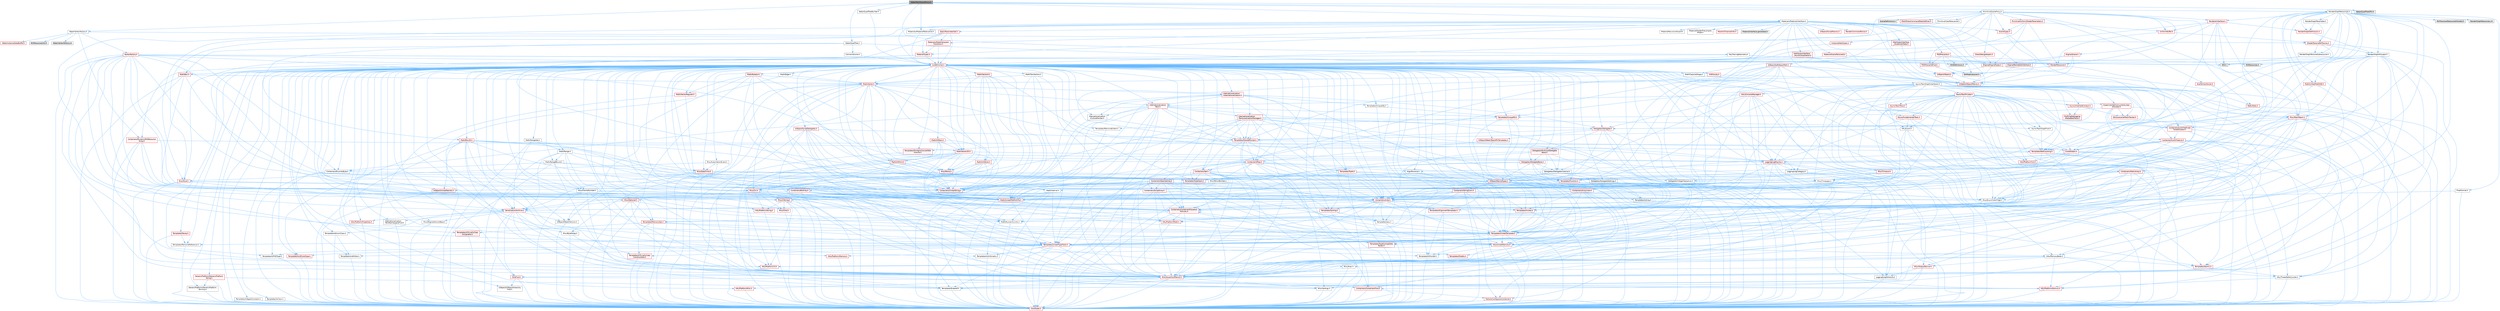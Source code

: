 digraph "WaterMeshSceneProxy.h"
{
 // INTERACTIVE_SVG=YES
 // LATEX_PDF_SIZE
  bgcolor="transparent";
  edge [fontname=Helvetica,fontsize=10,labelfontname=Helvetica,labelfontsize=10];
  node [fontname=Helvetica,fontsize=10,shape=box,height=0.2,width=0.4];
  Node1 [id="Node000001",label="WaterMeshSceneProxy.h",height=0.2,width=0.4,color="gray40", fillcolor="grey60", style="filled", fontcolor="black",tooltip=" "];
  Node1 -> Node2 [id="edge1_Node000001_Node000002",color="steelblue1",style="solid",tooltip=" "];
  Node2 [id="Node000002",label="Materials/MaterialInterface.h",height=0.2,width=0.4,color="grey40", fillcolor="white", style="filled",URL="$de/daa/MaterialInterface_8h.html",tooltip=" "];
  Node2 -> Node3 [id="edge2_Node000002_Node000003",color="steelblue1",style="solid",tooltip=" "];
  Node3 [id="Node000003",label="Async/TaskGraphInterfaces.h",height=0.2,width=0.4,color="grey40", fillcolor="white", style="filled",URL="$d2/d4c/TaskGraphInterfaces_8h.html",tooltip=" "];
  Node3 -> Node4 [id="edge3_Node000003_Node000004",color="steelblue1",style="solid",tooltip=" "];
  Node4 [id="Node000004",label="CoreTypes.h",height=0.2,width=0.4,color="red", fillcolor="#FFF0F0", style="filled",URL="$dc/dec/CoreTypes_8h.html",tooltip=" "];
  Node3 -> Node18 [id="edge4_Node000003_Node000018",color="steelblue1",style="solid",tooltip=" "];
  Node18 [id="Node000018",label="Misc/AssertionMacros.h",height=0.2,width=0.4,color="red", fillcolor="#FFF0F0", style="filled",URL="$d0/dfa/AssertionMacros_8h.html",tooltip=" "];
  Node18 -> Node4 [id="edge5_Node000018_Node000004",color="steelblue1",style="solid",tooltip=" "];
  Node18 -> Node19 [id="edge6_Node000018_Node000019",color="steelblue1",style="solid",tooltip=" "];
  Node19 [id="Node000019",label="HAL/PlatformMisc.h",height=0.2,width=0.4,color="red", fillcolor="#FFF0F0", style="filled",URL="$d0/df5/PlatformMisc_8h.html",tooltip=" "];
  Node19 -> Node4 [id="edge7_Node000019_Node000004",color="steelblue1",style="solid",tooltip=" "];
  Node18 -> Node55 [id="edge8_Node000018_Node000055",color="steelblue1",style="solid",tooltip=" "];
  Node55 [id="Node000055",label="Templates/EnableIf.h",height=0.2,width=0.4,color="grey40", fillcolor="white", style="filled",URL="$d7/d60/EnableIf_8h.html",tooltip=" "];
  Node55 -> Node4 [id="edge9_Node000055_Node000004",color="steelblue1",style="solid",tooltip=" "];
  Node18 -> Node61 [id="edge10_Node000018_Node000061",color="steelblue1",style="solid",tooltip=" "];
  Node61 [id="Node000061",label="Misc/VarArgs.h",height=0.2,width=0.4,color="grey40", fillcolor="white", style="filled",URL="$d5/d6f/VarArgs_8h.html",tooltip=" "];
  Node61 -> Node4 [id="edge11_Node000061_Node000004",color="steelblue1",style="solid",tooltip=" "];
  Node3 -> Node69 [id="edge12_Node000003_Node000069",color="steelblue1",style="solid",tooltip=" "];
  Node69 [id="Node000069",label="Containers/ContainerAllocation\lPolicies.h",height=0.2,width=0.4,color="red", fillcolor="#FFF0F0", style="filled",URL="$d7/dff/ContainerAllocationPolicies_8h.html",tooltip=" "];
  Node69 -> Node4 [id="edge13_Node000069_Node000004",color="steelblue1",style="solid",tooltip=" "];
  Node69 -> Node69 [id="edge14_Node000069_Node000069",color="steelblue1",style="solid",tooltip=" "];
  Node69 -> Node71 [id="edge15_Node000069_Node000071",color="steelblue1",style="solid",tooltip=" "];
  Node71 [id="Node000071",label="HAL/PlatformMath.h",height=0.2,width=0.4,color="red", fillcolor="#FFF0F0", style="filled",URL="$dc/d53/PlatformMath_8h.html",tooltip=" "];
  Node71 -> Node4 [id="edge16_Node000071_Node000004",color="steelblue1",style="solid",tooltip=" "];
  Node69 -> Node90 [id="edge17_Node000069_Node000090",color="steelblue1",style="solid",tooltip=" "];
  Node90 [id="Node000090",label="HAL/UnrealMemory.h",height=0.2,width=0.4,color="red", fillcolor="#FFF0F0", style="filled",URL="$d9/d96/UnrealMemory_8h.html",tooltip=" "];
  Node90 -> Node4 [id="edge18_Node000090_Node000004",color="steelblue1",style="solid",tooltip=" "];
  Node90 -> Node94 [id="edge19_Node000090_Node000094",color="steelblue1",style="solid",tooltip=" "];
  Node94 [id="Node000094",label="HAL/MemoryBase.h",height=0.2,width=0.4,color="grey40", fillcolor="white", style="filled",URL="$d6/d9f/MemoryBase_8h.html",tooltip=" "];
  Node94 -> Node4 [id="edge20_Node000094_Node000004",color="steelblue1",style="solid",tooltip=" "];
  Node94 -> Node48 [id="edge21_Node000094_Node000048",color="steelblue1",style="solid",tooltip=" "];
  Node48 [id="Node000048",label="HAL/PlatformAtomics.h",height=0.2,width=0.4,color="red", fillcolor="#FFF0F0", style="filled",URL="$d3/d36/PlatformAtomics_8h.html",tooltip=" "];
  Node48 -> Node4 [id="edge22_Node000048_Node000004",color="steelblue1",style="solid",tooltip=" "];
  Node94 -> Node31 [id="edge23_Node000094_Node000031",color="steelblue1",style="solid",tooltip=" "];
  Node31 [id="Node000031",label="HAL/PlatformCrt.h",height=0.2,width=0.4,color="red", fillcolor="#FFF0F0", style="filled",URL="$d8/d75/PlatformCrt_8h.html",tooltip=" "];
  Node94 -> Node95 [id="edge24_Node000094_Node000095",color="steelblue1",style="solid",tooltip=" "];
  Node95 [id="Node000095",label="Misc/Exec.h",height=0.2,width=0.4,color="grey40", fillcolor="white", style="filled",URL="$de/ddb/Exec_8h.html",tooltip=" "];
  Node95 -> Node4 [id="edge25_Node000095_Node000004",color="steelblue1",style="solid",tooltip=" "];
  Node95 -> Node18 [id="edge26_Node000095_Node000018",color="steelblue1",style="solid",tooltip=" "];
  Node94 -> Node96 [id="edge27_Node000094_Node000096",color="steelblue1",style="solid",tooltip=" "];
  Node96 [id="Node000096",label="Misc/OutputDevice.h",height=0.2,width=0.4,color="red", fillcolor="#FFF0F0", style="filled",URL="$d7/d32/OutputDevice_8h.html",tooltip=" "];
  Node96 -> Node26 [id="edge28_Node000096_Node000026",color="steelblue1",style="solid",tooltip=" "];
  Node26 [id="Node000026",label="CoreFwd.h",height=0.2,width=0.4,color="red", fillcolor="#FFF0F0", style="filled",URL="$d1/d1e/CoreFwd_8h.html",tooltip=" "];
  Node26 -> Node4 [id="edge29_Node000026_Node000004",color="steelblue1",style="solid",tooltip=" "];
  Node26 -> Node27 [id="edge30_Node000026_Node000027",color="steelblue1",style="solid",tooltip=" "];
  Node27 [id="Node000027",label="Containers/ContainersFwd.h",height=0.2,width=0.4,color="red", fillcolor="#FFF0F0", style="filled",URL="$d4/d0a/ContainersFwd_8h.html",tooltip=" "];
  Node27 -> Node4 [id="edge31_Node000027_Node000004",color="steelblue1",style="solid",tooltip=" "];
  Node27 -> Node24 [id="edge32_Node000027_Node000024",color="steelblue1",style="solid",tooltip=" "];
  Node24 [id="Node000024",label="Traits/IsContiguousContainer.h",height=0.2,width=0.4,color="red", fillcolor="#FFF0F0", style="filled",URL="$d5/d3c/IsContiguousContainer_8h.html",tooltip=" "];
  Node24 -> Node4 [id="edge33_Node000024_Node000004",color="steelblue1",style="solid",tooltip=" "];
  Node26 -> Node29 [id="edge34_Node000026_Node000029",color="steelblue1",style="solid",tooltip=" "];
  Node29 [id="Node000029",label="UObject/UObjectHierarchy\lFwd.h",height=0.2,width=0.4,color="grey40", fillcolor="white", style="filled",URL="$d3/d13/UObjectHierarchyFwd_8h.html",tooltip=" "];
  Node96 -> Node4 [id="edge35_Node000096_Node000004",color="steelblue1",style="solid",tooltip=" "];
  Node96 -> Node97 [id="edge36_Node000096_Node000097",color="steelblue1",style="solid",tooltip=" "];
  Node97 [id="Node000097",label="Logging/LogVerbosity.h",height=0.2,width=0.4,color="grey40", fillcolor="white", style="filled",URL="$d2/d8f/LogVerbosity_8h.html",tooltip=" "];
  Node97 -> Node4 [id="edge37_Node000097_Node000004",color="steelblue1",style="solid",tooltip=" "];
  Node96 -> Node61 [id="edge38_Node000096_Node000061",color="steelblue1",style="solid",tooltip=" "];
  Node94 -> Node98 [id="edge39_Node000094_Node000098",color="steelblue1",style="solid",tooltip=" "];
  Node98 [id="Node000098",label="Templates/Atomic.h",height=0.2,width=0.4,color="red", fillcolor="#FFF0F0", style="filled",URL="$d3/d91/Atomic_8h.html",tooltip=" "];
  Node98 -> Node99 [id="edge40_Node000098_Node000099",color="steelblue1",style="solid",tooltip=" "];
  Node99 [id="Node000099",label="HAL/ThreadSafeCounter.h",height=0.2,width=0.4,color="grey40", fillcolor="white", style="filled",URL="$dc/dc9/ThreadSafeCounter_8h.html",tooltip=" "];
  Node99 -> Node4 [id="edge41_Node000099_Node000004",color="steelblue1",style="solid",tooltip=" "];
  Node99 -> Node48 [id="edge42_Node000099_Node000048",color="steelblue1",style="solid",tooltip=" "];
  Node90 -> Node104 [id="edge43_Node000090_Node000104",color="steelblue1",style="solid",tooltip=" "];
  Node104 [id="Node000104",label="HAL/PlatformMemory.h",height=0.2,width=0.4,color="red", fillcolor="#FFF0F0", style="filled",URL="$de/d68/PlatformMemory_8h.html",tooltip=" "];
  Node104 -> Node4 [id="edge44_Node000104_Node000004",color="steelblue1",style="solid",tooltip=" "];
  Node90 -> Node78 [id="edge45_Node000090_Node000078",color="steelblue1",style="solid",tooltip=" "];
  Node78 [id="Node000078",label="Templates/IsPointer.h",height=0.2,width=0.4,color="grey40", fillcolor="white", style="filled",URL="$d7/d05/IsPointer_8h.html",tooltip=" "];
  Node78 -> Node4 [id="edge46_Node000078_Node000004",color="steelblue1",style="solid",tooltip=" "];
  Node69 -> Node41 [id="edge47_Node000069_Node000041",color="steelblue1",style="solid",tooltip=" "];
  Node41 [id="Node000041",label="Math/NumericLimits.h",height=0.2,width=0.4,color="grey40", fillcolor="white", style="filled",URL="$df/d1b/NumericLimits_8h.html",tooltip=" "];
  Node41 -> Node4 [id="edge48_Node000041_Node000004",color="steelblue1",style="solid",tooltip=" "];
  Node69 -> Node18 [id="edge49_Node000069_Node000018",color="steelblue1",style="solid",tooltip=" "];
  Node69 -> Node108 [id="edge50_Node000069_Node000108",color="steelblue1",style="solid",tooltip=" "];
  Node108 [id="Node000108",label="Templates/MemoryOps.h",height=0.2,width=0.4,color="red", fillcolor="#FFF0F0", style="filled",URL="$db/dea/MemoryOps_8h.html",tooltip=" "];
  Node108 -> Node4 [id="edge51_Node000108_Node000004",color="steelblue1",style="solid",tooltip=" "];
  Node108 -> Node90 [id="edge52_Node000108_Node000090",color="steelblue1",style="solid",tooltip=" "];
  Node108 -> Node102 [id="edge53_Node000108_Node000102",color="steelblue1",style="solid",tooltip=" "];
  Node102 [id="Node000102",label="Templates/IsTriviallyCopy\lAssignable.h",height=0.2,width=0.4,color="red", fillcolor="#FFF0F0", style="filled",URL="$d2/df2/IsTriviallyCopyAssignable_8h.html",tooltip=" "];
  Node102 -> Node4 [id="edge54_Node000102_Node000004",color="steelblue1",style="solid",tooltip=" "];
  Node108 -> Node83 [id="edge55_Node000108_Node000083",color="steelblue1",style="solid",tooltip=" "];
  Node83 [id="Node000083",label="Templates/IsTriviallyCopy\lConstructible.h",height=0.2,width=0.4,color="red", fillcolor="#FFF0F0", style="filled",URL="$d3/d78/IsTriviallyCopyConstructible_8h.html",tooltip=" "];
  Node83 -> Node4 [id="edge56_Node000083_Node000004",color="steelblue1",style="solid",tooltip=" "];
  Node108 -> Node77 [id="edge57_Node000108_Node000077",color="steelblue1",style="solid",tooltip=" "];
  Node77 [id="Node000077",label="Templates/UnrealTypeTraits.h",height=0.2,width=0.4,color="red", fillcolor="#FFF0F0", style="filled",URL="$d2/d2d/UnrealTypeTraits_8h.html",tooltip=" "];
  Node77 -> Node4 [id="edge58_Node000077_Node000004",color="steelblue1",style="solid",tooltip=" "];
  Node77 -> Node78 [id="edge59_Node000077_Node000078",color="steelblue1",style="solid",tooltip=" "];
  Node77 -> Node18 [id="edge60_Node000077_Node000018",color="steelblue1",style="solid",tooltip=" "];
  Node77 -> Node73 [id="edge61_Node000077_Node000073",color="steelblue1",style="solid",tooltip=" "];
  Node73 [id="Node000073",label="Templates/AndOrNot.h",height=0.2,width=0.4,color="grey40", fillcolor="white", style="filled",URL="$db/d0a/AndOrNot_8h.html",tooltip=" "];
  Node73 -> Node4 [id="edge62_Node000073_Node000004",color="steelblue1",style="solid",tooltip=" "];
  Node77 -> Node55 [id="edge63_Node000077_Node000055",color="steelblue1",style="solid",tooltip=" "];
  Node77 -> Node79 [id="edge64_Node000077_Node000079",color="steelblue1",style="solid",tooltip=" "];
  Node79 [id="Node000079",label="Templates/IsArithmetic.h",height=0.2,width=0.4,color="grey40", fillcolor="white", style="filled",URL="$d2/d5d/IsArithmetic_8h.html",tooltip=" "];
  Node79 -> Node4 [id="edge65_Node000079_Node000004",color="steelblue1",style="solid",tooltip=" "];
  Node77 -> Node80 [id="edge66_Node000077_Node000080",color="steelblue1",style="solid",tooltip=" "];
  Node80 [id="Node000080",label="Templates/Models.h",height=0.2,width=0.4,color="red", fillcolor="#FFF0F0", style="filled",URL="$d3/d0c/Models_8h.html",tooltip=" "];
  Node77 -> Node81 [id="edge67_Node000077_Node000081",color="steelblue1",style="solid",tooltip=" "];
  Node81 [id="Node000081",label="Templates/IsPODType.h",height=0.2,width=0.4,color="grey40", fillcolor="white", style="filled",URL="$d7/db1/IsPODType_8h.html",tooltip=" "];
  Node81 -> Node4 [id="edge68_Node000081_Node000004",color="steelblue1",style="solid",tooltip=" "];
  Node77 -> Node82 [id="edge69_Node000077_Node000082",color="steelblue1",style="solid",tooltip=" "];
  Node82 [id="Node000082",label="Templates/IsUECoreType.h",height=0.2,width=0.4,color="red", fillcolor="#FFF0F0", style="filled",URL="$d1/db8/IsUECoreType_8h.html",tooltip=" "];
  Node82 -> Node4 [id="edge70_Node000082_Node000004",color="steelblue1",style="solid",tooltip=" "];
  Node77 -> Node83 [id="edge71_Node000077_Node000083",color="steelblue1",style="solid",tooltip=" "];
  Node69 -> Node87 [id="edge72_Node000069_Node000087",color="steelblue1",style="solid",tooltip=" "];
  Node87 [id="Node000087",label="Templates/TypeCompatible\lBytes.h",height=0.2,width=0.4,color="red", fillcolor="#FFF0F0", style="filled",URL="$df/d0a/TypeCompatibleBytes_8h.html",tooltip=" "];
  Node87 -> Node4 [id="edge73_Node000087_Node000004",color="steelblue1",style="solid",tooltip=" "];
  Node3 -> Node110 [id="edge74_Node000003_Node000110",color="steelblue1",style="solid",tooltip=" "];
  Node110 [id="Node000110",label="Containers/Array.h",height=0.2,width=0.4,color="red", fillcolor="#FFF0F0", style="filled",URL="$df/dd0/Array_8h.html",tooltip=" "];
  Node110 -> Node4 [id="edge75_Node000110_Node000004",color="steelblue1",style="solid",tooltip=" "];
  Node110 -> Node18 [id="edge76_Node000110_Node000018",color="steelblue1",style="solid",tooltip=" "];
  Node110 -> Node90 [id="edge77_Node000110_Node000090",color="steelblue1",style="solid",tooltip=" "];
  Node110 -> Node77 [id="edge78_Node000110_Node000077",color="steelblue1",style="solid",tooltip=" "];
  Node110 -> Node115 [id="edge79_Node000110_Node000115",color="steelblue1",style="solid",tooltip=" "];
  Node115 [id="Node000115",label="Templates/UnrealTemplate.h",height=0.2,width=0.4,color="red", fillcolor="#FFF0F0", style="filled",URL="$d4/d24/UnrealTemplate_8h.html",tooltip=" "];
  Node115 -> Node4 [id="edge80_Node000115_Node000004",color="steelblue1",style="solid",tooltip=" "];
  Node115 -> Node78 [id="edge81_Node000115_Node000078",color="steelblue1",style="solid",tooltip=" "];
  Node115 -> Node90 [id="edge82_Node000115_Node000090",color="steelblue1",style="solid",tooltip=" "];
  Node115 -> Node77 [id="edge83_Node000115_Node000077",color="steelblue1",style="solid",tooltip=" "];
  Node115 -> Node75 [id="edge84_Node000115_Node000075",color="steelblue1",style="solid",tooltip=" "];
  Node75 [id="Node000075",label="Templates/RemoveReference.h",height=0.2,width=0.4,color="grey40", fillcolor="white", style="filled",URL="$da/dbe/RemoveReference_8h.html",tooltip=" "];
  Node75 -> Node4 [id="edge85_Node000075_Node000004",color="steelblue1",style="solid",tooltip=" "];
  Node115 -> Node87 [id="edge86_Node000115_Node000087",color="steelblue1",style="solid",tooltip=" "];
  Node115 -> Node24 [id="edge87_Node000115_Node000024",color="steelblue1",style="solid",tooltip=" "];
  Node110 -> Node69 [id="edge88_Node000110_Node000069",color="steelblue1",style="solid",tooltip=" "];
  Node110 -> Node120 [id="edge89_Node000110_Node000120",color="steelblue1",style="solid",tooltip=" "];
  Node120 [id="Node000120",label="Serialization/Archive.h",height=0.2,width=0.4,color="red", fillcolor="#FFF0F0", style="filled",URL="$d7/d3b/Archive_8h.html",tooltip=" "];
  Node120 -> Node26 [id="edge90_Node000120_Node000026",color="steelblue1",style="solid",tooltip=" "];
  Node120 -> Node4 [id="edge91_Node000120_Node000004",color="steelblue1",style="solid",tooltip=" "];
  Node120 -> Node121 [id="edge92_Node000120_Node000121",color="steelblue1",style="solid",tooltip=" "];
  Node121 [id="Node000121",label="HAL/PlatformProperties.h",height=0.2,width=0.4,color="red", fillcolor="#FFF0F0", style="filled",URL="$d9/db0/PlatformProperties_8h.html",tooltip=" "];
  Node121 -> Node4 [id="edge93_Node000121_Node000004",color="steelblue1",style="solid",tooltip=" "];
  Node120 -> Node124 [id="edge94_Node000120_Node000124",color="steelblue1",style="solid",tooltip=" "];
  Node124 [id="Node000124",label="Internationalization\l/TextNamespaceFwd.h",height=0.2,width=0.4,color="grey40", fillcolor="white", style="filled",URL="$d8/d97/TextNamespaceFwd_8h.html",tooltip=" "];
  Node124 -> Node4 [id="edge95_Node000124_Node000004",color="steelblue1",style="solid",tooltip=" "];
  Node120 -> Node18 [id="edge96_Node000120_Node000018",color="steelblue1",style="solid",tooltip=" "];
  Node120 -> Node125 [id="edge97_Node000120_Node000125",color="steelblue1",style="solid",tooltip=" "];
  Node125 [id="Node000125",label="Misc/EngineVersionBase.h",height=0.2,width=0.4,color="grey40", fillcolor="white", style="filled",URL="$d5/d2b/EngineVersionBase_8h.html",tooltip=" "];
  Node125 -> Node4 [id="edge98_Node000125_Node000004",color="steelblue1",style="solid",tooltip=" "];
  Node120 -> Node61 [id="edge99_Node000120_Node000061",color="steelblue1",style="solid",tooltip=" "];
  Node120 -> Node55 [id="edge100_Node000120_Node000055",color="steelblue1",style="solid",tooltip=" "];
  Node120 -> Node128 [id="edge101_Node000120_Node000128",color="steelblue1",style="solid",tooltip=" "];
  Node128 [id="Node000128",label="Templates/IsEnumClass.h",height=0.2,width=0.4,color="grey40", fillcolor="white", style="filled",URL="$d7/d15/IsEnumClass_8h.html",tooltip=" "];
  Node128 -> Node4 [id="edge102_Node000128_Node000004",color="steelblue1",style="solid",tooltip=" "];
  Node128 -> Node73 [id="edge103_Node000128_Node000073",color="steelblue1",style="solid",tooltip=" "];
  Node120 -> Node115 [id="edge104_Node000120_Node000115",color="steelblue1",style="solid",tooltip=" "];
  Node120 -> Node129 [id="edge105_Node000120_Node000129",color="steelblue1",style="solid",tooltip=" "];
  Node129 [id="Node000129",label="UObject/ObjectVersion.h",height=0.2,width=0.4,color="grey40", fillcolor="white", style="filled",URL="$da/d63/ObjectVersion_8h.html",tooltip=" "];
  Node129 -> Node4 [id="edge106_Node000129_Node000004",color="steelblue1",style="solid",tooltip=" "];
  Node110 -> Node146 [id="edge107_Node000110_Node000146",color="steelblue1",style="solid",tooltip=" "];
  Node146 [id="Node000146",label="Templates/Invoke.h",height=0.2,width=0.4,color="red", fillcolor="#FFF0F0", style="filled",URL="$d7/deb/Invoke_8h.html",tooltip=" "];
  Node146 -> Node4 [id="edge108_Node000146_Node000004",color="steelblue1",style="solid",tooltip=" "];
  Node146 -> Node115 [id="edge109_Node000146_Node000115",color="steelblue1",style="solid",tooltip=" "];
  Node110 -> Node151 [id="edge110_Node000110_Node000151",color="steelblue1",style="solid",tooltip=" "];
  Node151 [id="Node000151",label="Templates/Less.h",height=0.2,width=0.4,color="grey40", fillcolor="white", style="filled",URL="$de/dc8/Less_8h.html",tooltip=" "];
  Node151 -> Node4 [id="edge111_Node000151_Node000004",color="steelblue1",style="solid",tooltip=" "];
  Node151 -> Node115 [id="edge112_Node000151_Node000115",color="steelblue1",style="solid",tooltip=" "];
  Node110 -> Node159 [id="edge113_Node000110_Node000159",color="steelblue1",style="solid",tooltip=" "];
  Node159 [id="Node000159",label="Templates/Sorting.h",height=0.2,width=0.4,color="red", fillcolor="#FFF0F0", style="filled",URL="$d3/d9e/Sorting_8h.html",tooltip=" "];
  Node159 -> Node4 [id="edge114_Node000159_Node000004",color="steelblue1",style="solid",tooltip=" "];
  Node159 -> Node71 [id="edge115_Node000159_Node000071",color="steelblue1",style="solid",tooltip=" "];
  Node159 -> Node151 [id="edge116_Node000159_Node000151",color="steelblue1",style="solid",tooltip=" "];
  Node110 -> Node163 [id="edge117_Node000110_Node000163",color="steelblue1",style="solid",tooltip=" "];
  Node163 [id="Node000163",label="Templates/AlignmentTemplates.h",height=0.2,width=0.4,color="red", fillcolor="#FFF0F0", style="filled",URL="$dd/d32/AlignmentTemplates_8h.html",tooltip=" "];
  Node163 -> Node4 [id="edge118_Node000163_Node000004",color="steelblue1",style="solid",tooltip=" "];
  Node163 -> Node78 [id="edge119_Node000163_Node000078",color="steelblue1",style="solid",tooltip=" "];
  Node3 -> Node164 [id="edge120_Node000003_Node000164",color="steelblue1",style="solid",tooltip=" "];
  Node164 [id="Node000164",label="Containers/UnrealString.h",height=0.2,width=0.4,color="red", fillcolor="#FFF0F0", style="filled",URL="$d5/dba/UnrealString_8h.html",tooltip=" "];
  Node3 -> Node168 [id="edge121_Node000003_Node000168",color="steelblue1",style="solid",tooltip=" "];
  Node168 [id="Node000168",label="Templates/Function.h",height=0.2,width=0.4,color="red", fillcolor="#FFF0F0", style="filled",URL="$df/df5/Function_8h.html",tooltip=" "];
  Node168 -> Node4 [id="edge122_Node000168_Node000004",color="steelblue1",style="solid",tooltip=" "];
  Node168 -> Node18 [id="edge123_Node000168_Node000018",color="steelblue1",style="solid",tooltip=" "];
  Node168 -> Node90 [id="edge124_Node000168_Node000090",color="steelblue1",style="solid",tooltip=" "];
  Node168 -> Node77 [id="edge125_Node000168_Node000077",color="steelblue1",style="solid",tooltip=" "];
  Node168 -> Node146 [id="edge126_Node000168_Node000146",color="steelblue1",style="solid",tooltip=" "];
  Node168 -> Node115 [id="edge127_Node000168_Node000115",color="steelblue1",style="solid",tooltip=" "];
  Node168 -> Node162 [id="edge128_Node000168_Node000162",color="steelblue1",style="solid",tooltip=" "];
  Node162 [id="Node000162",label="Math/UnrealMathUtility.h",height=0.2,width=0.4,color="red", fillcolor="#FFF0F0", style="filled",URL="$db/db8/UnrealMathUtility_8h.html",tooltip=" "];
  Node162 -> Node4 [id="edge129_Node000162_Node000004",color="steelblue1",style="solid",tooltip=" "];
  Node162 -> Node18 [id="edge130_Node000162_Node000018",color="steelblue1",style="solid",tooltip=" "];
  Node162 -> Node71 [id="edge131_Node000162_Node000071",color="steelblue1",style="solid",tooltip=" "];
  Node3 -> Node170 [id="edge132_Node000003_Node000170",color="steelblue1",style="solid",tooltip=" "];
  Node170 [id="Node000170",label="Delegates/Delegate.h",height=0.2,width=0.4,color="red", fillcolor="#FFF0F0", style="filled",URL="$d4/d80/Delegate_8h.html",tooltip=" "];
  Node170 -> Node4 [id="edge133_Node000170_Node000004",color="steelblue1",style="solid",tooltip=" "];
  Node170 -> Node18 [id="edge134_Node000170_Node000018",color="steelblue1",style="solid",tooltip=" "];
  Node170 -> Node171 [id="edge135_Node000170_Node000171",color="steelblue1",style="solid",tooltip=" "];
  Node171 [id="Node000171",label="UObject/NameTypes.h",height=0.2,width=0.4,color="red", fillcolor="#FFF0F0", style="filled",URL="$d6/d35/NameTypes_8h.html",tooltip=" "];
  Node171 -> Node4 [id="edge136_Node000171_Node000004",color="steelblue1",style="solid",tooltip=" "];
  Node171 -> Node18 [id="edge137_Node000171_Node000018",color="steelblue1",style="solid",tooltip=" "];
  Node171 -> Node90 [id="edge138_Node000171_Node000090",color="steelblue1",style="solid",tooltip=" "];
  Node171 -> Node77 [id="edge139_Node000171_Node000077",color="steelblue1",style="solid",tooltip=" "];
  Node171 -> Node115 [id="edge140_Node000171_Node000115",color="steelblue1",style="solid",tooltip=" "];
  Node171 -> Node164 [id="edge141_Node000171_Node000164",color="steelblue1",style="solid",tooltip=" "];
  Node171 -> Node175 [id="edge142_Node000171_Node000175",color="steelblue1",style="solid",tooltip=" "];
  Node175 [id="Node000175",label="Containers/StringConv.h",height=0.2,width=0.4,color="red", fillcolor="#FFF0F0", style="filled",URL="$d3/ddf/StringConv_8h.html",tooltip=" "];
  Node175 -> Node4 [id="edge143_Node000175_Node000004",color="steelblue1",style="solid",tooltip=" "];
  Node175 -> Node18 [id="edge144_Node000175_Node000018",color="steelblue1",style="solid",tooltip=" "];
  Node175 -> Node69 [id="edge145_Node000175_Node000069",color="steelblue1",style="solid",tooltip=" "];
  Node175 -> Node110 [id="edge146_Node000175_Node000110",color="steelblue1",style="solid",tooltip=" "];
  Node175 -> Node137 [id="edge147_Node000175_Node000137",color="steelblue1",style="solid",tooltip=" "];
  Node137 [id="Node000137",label="Misc/CString.h",height=0.2,width=0.4,color="red", fillcolor="#FFF0F0", style="filled",URL="$d2/d49/CString_8h.html",tooltip=" "];
  Node137 -> Node4 [id="edge148_Node000137_Node000004",color="steelblue1",style="solid",tooltip=" "];
  Node137 -> Node31 [id="edge149_Node000137_Node000031",color="steelblue1",style="solid",tooltip=" "];
  Node137 -> Node92 [id="edge150_Node000137_Node000092",color="steelblue1",style="solid",tooltip=" "];
  Node92 [id="Node000092",label="HAL/PlatformString.h",height=0.2,width=0.4,color="red", fillcolor="#FFF0F0", style="filled",URL="$db/db5/PlatformString_8h.html",tooltip=" "];
  Node92 -> Node4 [id="edge151_Node000092_Node000004",color="steelblue1",style="solid",tooltip=" "];
  Node137 -> Node18 [id="edge152_Node000137_Node000018",color="steelblue1",style="solid",tooltip=" "];
  Node137 -> Node138 [id="edge153_Node000137_Node000138",color="steelblue1",style="solid",tooltip=" "];
  Node138 [id="Node000138",label="Misc/Char.h",height=0.2,width=0.4,color="red", fillcolor="#FFF0F0", style="filled",URL="$d0/d58/Char_8h.html",tooltip=" "];
  Node138 -> Node4 [id="edge154_Node000138_Node000004",color="steelblue1",style="solid",tooltip=" "];
  Node137 -> Node61 [id="edge155_Node000137_Node000061",color="steelblue1",style="solid",tooltip=" "];
  Node175 -> Node176 [id="edge156_Node000175_Node000176",color="steelblue1",style="solid",tooltip=" "];
  Node176 [id="Node000176",label="Templates/IsArray.h",height=0.2,width=0.4,color="grey40", fillcolor="white", style="filled",URL="$d8/d8d/IsArray_8h.html",tooltip=" "];
  Node176 -> Node4 [id="edge157_Node000176_Node000004",color="steelblue1",style="solid",tooltip=" "];
  Node175 -> Node115 [id="edge158_Node000175_Node000115",color="steelblue1",style="solid",tooltip=" "];
  Node175 -> Node77 [id="edge159_Node000175_Node000077",color="steelblue1",style="solid",tooltip=" "];
  Node175 -> Node24 [id="edge160_Node000175_Node000024",color="steelblue1",style="solid",tooltip=" "];
  Node171 -> Node177 [id="edge161_Node000171_Node000177",color="steelblue1",style="solid",tooltip=" "];
  Node177 [id="Node000177",label="UObject/UnrealNames.h",height=0.2,width=0.4,color="red", fillcolor="#FFF0F0", style="filled",URL="$d8/db1/UnrealNames_8h.html",tooltip=" "];
  Node177 -> Node4 [id="edge162_Node000177_Node000004",color="steelblue1",style="solid",tooltip=" "];
  Node171 -> Node98 [id="edge163_Node000171_Node000098",color="steelblue1",style="solid",tooltip=" "];
  Node170 -> Node185 [id="edge164_Node000170_Node000185",color="steelblue1",style="solid",tooltip=" "];
  Node185 [id="Node000185",label="Templates/SharedPointer.h",height=0.2,width=0.4,color="red", fillcolor="#FFF0F0", style="filled",URL="$d2/d17/SharedPointer_8h.html",tooltip=" "];
  Node185 -> Node4 [id="edge165_Node000185_Node000004",color="steelblue1",style="solid",tooltip=" "];
  Node185 -> Node186 [id="edge166_Node000185_Node000186",color="steelblue1",style="solid",tooltip=" "];
  Node186 [id="Node000186",label="Templates/PointerIsConvertible\lFromTo.h",height=0.2,width=0.4,color="red", fillcolor="#FFF0F0", style="filled",URL="$d6/d65/PointerIsConvertibleFromTo_8h.html",tooltip=" "];
  Node186 -> Node4 [id="edge167_Node000186_Node000004",color="steelblue1",style="solid",tooltip=" "];
  Node185 -> Node18 [id="edge168_Node000185_Node000018",color="steelblue1",style="solid",tooltip=" "];
  Node185 -> Node90 [id="edge169_Node000185_Node000090",color="steelblue1",style="solid",tooltip=" "];
  Node185 -> Node110 [id="edge170_Node000185_Node000110",color="steelblue1",style="solid",tooltip=" "];
  Node185 -> Node187 [id="edge171_Node000185_Node000187",color="steelblue1",style="solid",tooltip=" "];
  Node187 [id="Node000187",label="Containers/Map.h",height=0.2,width=0.4,color="red", fillcolor="#FFF0F0", style="filled",URL="$df/d79/Map_8h.html",tooltip=" "];
  Node187 -> Node4 [id="edge172_Node000187_Node000004",color="steelblue1",style="solid",tooltip=" "];
  Node187 -> Node188 [id="edge173_Node000187_Node000188",color="steelblue1",style="solid",tooltip=" "];
  Node188 [id="Node000188",label="Algo/Reverse.h",height=0.2,width=0.4,color="grey40", fillcolor="white", style="filled",URL="$d5/d93/Reverse_8h.html",tooltip=" "];
  Node188 -> Node4 [id="edge174_Node000188_Node000004",color="steelblue1",style="solid",tooltip=" "];
  Node188 -> Node115 [id="edge175_Node000188_Node000115",color="steelblue1",style="solid",tooltip=" "];
  Node187 -> Node189 [id="edge176_Node000187_Node000189",color="steelblue1",style="solid",tooltip=" "];
  Node189 [id="Node000189",label="Containers/Set.h",height=0.2,width=0.4,color="red", fillcolor="#FFF0F0", style="filled",URL="$d4/d45/Set_8h.html",tooltip=" "];
  Node189 -> Node69 [id="edge177_Node000189_Node000069",color="steelblue1",style="solid",tooltip=" "];
  Node189 -> Node191 [id="edge178_Node000189_Node000191",color="steelblue1",style="solid",tooltip=" "];
  Node191 [id="Node000191",label="Containers/SparseArray.h",height=0.2,width=0.4,color="red", fillcolor="#FFF0F0", style="filled",URL="$d5/dbf/SparseArray_8h.html",tooltip=" "];
  Node191 -> Node4 [id="edge179_Node000191_Node000004",color="steelblue1",style="solid",tooltip=" "];
  Node191 -> Node18 [id="edge180_Node000191_Node000018",color="steelblue1",style="solid",tooltip=" "];
  Node191 -> Node90 [id="edge181_Node000191_Node000090",color="steelblue1",style="solid",tooltip=" "];
  Node191 -> Node77 [id="edge182_Node000191_Node000077",color="steelblue1",style="solid",tooltip=" "];
  Node191 -> Node115 [id="edge183_Node000191_Node000115",color="steelblue1",style="solid",tooltip=" "];
  Node191 -> Node69 [id="edge184_Node000191_Node000069",color="steelblue1",style="solid",tooltip=" "];
  Node191 -> Node151 [id="edge185_Node000191_Node000151",color="steelblue1",style="solid",tooltip=" "];
  Node191 -> Node110 [id="edge186_Node000191_Node000110",color="steelblue1",style="solid",tooltip=" "];
  Node191 -> Node162 [id="edge187_Node000191_Node000162",color="steelblue1",style="solid",tooltip=" "];
  Node191 -> Node192 [id="edge188_Node000191_Node000192",color="steelblue1",style="solid",tooltip=" "];
  Node192 [id="Node000192",label="Containers/ScriptArray.h",height=0.2,width=0.4,color="red", fillcolor="#FFF0F0", style="filled",URL="$dc/daf/ScriptArray_8h.html",tooltip=" "];
  Node192 -> Node4 [id="edge189_Node000192_Node000004",color="steelblue1",style="solid",tooltip=" "];
  Node192 -> Node18 [id="edge190_Node000192_Node000018",color="steelblue1",style="solid",tooltip=" "];
  Node192 -> Node90 [id="edge191_Node000192_Node000090",color="steelblue1",style="solid",tooltip=" "];
  Node192 -> Node69 [id="edge192_Node000192_Node000069",color="steelblue1",style="solid",tooltip=" "];
  Node192 -> Node110 [id="edge193_Node000192_Node000110",color="steelblue1",style="solid",tooltip=" "];
  Node191 -> Node193 [id="edge194_Node000191_Node000193",color="steelblue1",style="solid",tooltip=" "];
  Node193 [id="Node000193",label="Containers/BitArray.h",height=0.2,width=0.4,color="red", fillcolor="#FFF0F0", style="filled",URL="$d1/de4/BitArray_8h.html",tooltip=" "];
  Node193 -> Node69 [id="edge195_Node000193_Node000069",color="steelblue1",style="solid",tooltip=" "];
  Node193 -> Node4 [id="edge196_Node000193_Node000004",color="steelblue1",style="solid",tooltip=" "];
  Node193 -> Node48 [id="edge197_Node000193_Node000048",color="steelblue1",style="solid",tooltip=" "];
  Node193 -> Node90 [id="edge198_Node000193_Node000090",color="steelblue1",style="solid",tooltip=" "];
  Node193 -> Node162 [id="edge199_Node000193_Node000162",color="steelblue1",style="solid",tooltip=" "];
  Node193 -> Node18 [id="edge200_Node000193_Node000018",color="steelblue1",style="solid",tooltip=" "];
  Node193 -> Node43 [id="edge201_Node000193_Node000043",color="steelblue1",style="solid",tooltip=" "];
  Node43 [id="Node000043",label="Misc/EnumClassFlags.h",height=0.2,width=0.4,color="grey40", fillcolor="white", style="filled",URL="$d8/de7/EnumClassFlags_8h.html",tooltip=" "];
  Node193 -> Node120 [id="edge202_Node000193_Node000120",color="steelblue1",style="solid",tooltip=" "];
  Node193 -> Node55 [id="edge203_Node000193_Node000055",color="steelblue1",style="solid",tooltip=" "];
  Node193 -> Node146 [id="edge204_Node000193_Node000146",color="steelblue1",style="solid",tooltip=" "];
  Node193 -> Node115 [id="edge205_Node000193_Node000115",color="steelblue1",style="solid",tooltip=" "];
  Node193 -> Node77 [id="edge206_Node000193_Node000077",color="steelblue1",style="solid",tooltip=" "];
  Node191 -> Node164 [id="edge207_Node000191_Node000164",color="steelblue1",style="solid",tooltip=" "];
  Node189 -> Node27 [id="edge208_Node000189_Node000027",color="steelblue1",style="solid",tooltip=" "];
  Node189 -> Node162 [id="edge209_Node000189_Node000162",color="steelblue1",style="solid",tooltip=" "];
  Node189 -> Node18 [id="edge210_Node000189_Node000018",color="steelblue1",style="solid",tooltip=" "];
  Node189 -> Node209 [id="edge211_Node000189_Node000209",color="steelblue1",style="solid",tooltip=" "];
  Node209 [id="Node000209",label="Misc/StructBuilder.h",height=0.2,width=0.4,color="grey40", fillcolor="white", style="filled",URL="$d9/db3/StructBuilder_8h.html",tooltip=" "];
  Node209 -> Node4 [id="edge212_Node000209_Node000004",color="steelblue1",style="solid",tooltip=" "];
  Node209 -> Node162 [id="edge213_Node000209_Node000162",color="steelblue1",style="solid",tooltip=" "];
  Node209 -> Node163 [id="edge214_Node000209_Node000163",color="steelblue1",style="solid",tooltip=" "];
  Node189 -> Node168 [id="edge215_Node000189_Node000168",color="steelblue1",style="solid",tooltip=" "];
  Node189 -> Node159 [id="edge216_Node000189_Node000159",color="steelblue1",style="solid",tooltip=" "];
  Node189 -> Node135 [id="edge217_Node000189_Node000135",color="steelblue1",style="solid",tooltip=" "];
  Node135 [id="Node000135",label="Templates/TypeHash.h",height=0.2,width=0.4,color="red", fillcolor="#FFF0F0", style="filled",URL="$d1/d62/TypeHash_8h.html",tooltip=" "];
  Node135 -> Node4 [id="edge218_Node000135_Node000004",color="steelblue1",style="solid",tooltip=" "];
  Node135 -> Node136 [id="edge219_Node000135_Node000136",color="steelblue1",style="solid",tooltip=" "];
  Node136 [id="Node000136",label="Misc/Crc.h",height=0.2,width=0.4,color="red", fillcolor="#FFF0F0", style="filled",URL="$d4/dd2/Crc_8h.html",tooltip=" "];
  Node136 -> Node4 [id="edge220_Node000136_Node000004",color="steelblue1",style="solid",tooltip=" "];
  Node136 -> Node92 [id="edge221_Node000136_Node000092",color="steelblue1",style="solid",tooltip=" "];
  Node136 -> Node18 [id="edge222_Node000136_Node000018",color="steelblue1",style="solid",tooltip=" "];
  Node136 -> Node137 [id="edge223_Node000136_Node000137",color="steelblue1",style="solid",tooltip=" "];
  Node136 -> Node138 [id="edge224_Node000136_Node000138",color="steelblue1",style="solid",tooltip=" "];
  Node136 -> Node77 [id="edge225_Node000136_Node000077",color="steelblue1",style="solid",tooltip=" "];
  Node189 -> Node115 [id="edge226_Node000189_Node000115",color="steelblue1",style="solid",tooltip=" "];
  Node187 -> Node164 [id="edge227_Node000187_Node000164",color="steelblue1",style="solid",tooltip=" "];
  Node187 -> Node18 [id="edge228_Node000187_Node000018",color="steelblue1",style="solid",tooltip=" "];
  Node187 -> Node209 [id="edge229_Node000187_Node000209",color="steelblue1",style="solid",tooltip=" "];
  Node187 -> Node168 [id="edge230_Node000187_Node000168",color="steelblue1",style="solid",tooltip=" "];
  Node187 -> Node159 [id="edge231_Node000187_Node000159",color="steelblue1",style="solid",tooltip=" "];
  Node187 -> Node211 [id="edge232_Node000187_Node000211",color="steelblue1",style="solid",tooltip=" "];
  Node211 [id="Node000211",label="Templates/Tuple.h",height=0.2,width=0.4,color="red", fillcolor="#FFF0F0", style="filled",URL="$d2/d4f/Tuple_8h.html",tooltip=" "];
  Node211 -> Node4 [id="edge233_Node000211_Node000004",color="steelblue1",style="solid",tooltip=" "];
  Node211 -> Node115 [id="edge234_Node000211_Node000115",color="steelblue1",style="solid",tooltip=" "];
  Node211 -> Node212 [id="edge235_Node000211_Node000212",color="steelblue1",style="solid",tooltip=" "];
  Node212 [id="Node000212",label="Delegates/IntegerSequence.h",height=0.2,width=0.4,color="grey40", fillcolor="white", style="filled",URL="$d2/dcc/IntegerSequence_8h.html",tooltip=" "];
  Node212 -> Node4 [id="edge236_Node000212_Node000004",color="steelblue1",style="solid",tooltip=" "];
  Node211 -> Node146 [id="edge237_Node000211_Node000146",color="steelblue1",style="solid",tooltip=" "];
  Node211 -> Node135 [id="edge238_Node000211_Node000135",color="steelblue1",style="solid",tooltip=" "];
  Node187 -> Node115 [id="edge239_Node000187_Node000115",color="steelblue1",style="solid",tooltip=" "];
  Node187 -> Node77 [id="edge240_Node000187_Node000077",color="steelblue1",style="solid",tooltip=" "];
  Node185 -> Node214 [id="edge241_Node000185_Node000214",color="steelblue1",style="solid",tooltip=" "];
  Node214 [id="Node000214",label="CoreGlobals.h",height=0.2,width=0.4,color="red", fillcolor="#FFF0F0", style="filled",URL="$d5/d8c/CoreGlobals_8h.html",tooltip=" "];
  Node214 -> Node164 [id="edge242_Node000214_Node000164",color="steelblue1",style="solid",tooltip=" "];
  Node214 -> Node4 [id="edge243_Node000214_Node000004",color="steelblue1",style="solid",tooltip=" "];
  Node214 -> Node215 [id="edge244_Node000214_Node000215",color="steelblue1",style="solid",tooltip=" "];
  Node215 [id="Node000215",label="HAL/PlatformTLS.h",height=0.2,width=0.4,color="red", fillcolor="#FFF0F0", style="filled",URL="$d0/def/PlatformTLS_8h.html",tooltip=" "];
  Node215 -> Node4 [id="edge245_Node000215_Node000004",color="steelblue1",style="solid",tooltip=" "];
  Node214 -> Node218 [id="edge246_Node000214_Node000218",color="steelblue1",style="solid",tooltip=" "];
  Node218 [id="Node000218",label="Logging/LogMacros.h",height=0.2,width=0.4,color="red", fillcolor="#FFF0F0", style="filled",URL="$d0/d16/LogMacros_8h.html",tooltip=" "];
  Node218 -> Node164 [id="edge247_Node000218_Node000164",color="steelblue1",style="solid",tooltip=" "];
  Node218 -> Node4 [id="edge248_Node000218_Node000004",color="steelblue1",style="solid",tooltip=" "];
  Node218 -> Node219 [id="edge249_Node000218_Node000219",color="steelblue1",style="solid",tooltip=" "];
  Node219 [id="Node000219",label="Logging/LogCategory.h",height=0.2,width=0.4,color="grey40", fillcolor="white", style="filled",URL="$d9/d36/LogCategory_8h.html",tooltip=" "];
  Node219 -> Node4 [id="edge250_Node000219_Node000004",color="steelblue1",style="solid",tooltip=" "];
  Node219 -> Node97 [id="edge251_Node000219_Node000097",color="steelblue1",style="solid",tooltip=" "];
  Node219 -> Node171 [id="edge252_Node000219_Node000171",color="steelblue1",style="solid",tooltip=" "];
  Node218 -> Node97 [id="edge253_Node000218_Node000097",color="steelblue1",style="solid",tooltip=" "];
  Node218 -> Node18 [id="edge254_Node000218_Node000018",color="steelblue1",style="solid",tooltip=" "];
  Node218 -> Node61 [id="edge255_Node000218_Node000061",color="steelblue1",style="solid",tooltip=" "];
  Node218 -> Node55 [id="edge256_Node000218_Node000055",color="steelblue1",style="solid",tooltip=" "];
  Node214 -> Node43 [id="edge257_Node000214_Node000043",color="steelblue1",style="solid",tooltip=" "];
  Node214 -> Node96 [id="edge258_Node000214_Node000096",color="steelblue1",style="solid",tooltip=" "];
  Node214 -> Node98 [id="edge259_Node000214_Node000098",color="steelblue1",style="solid",tooltip=" "];
  Node214 -> Node171 [id="edge260_Node000214_Node000171",color="steelblue1",style="solid",tooltip=" "];
  Node170 -> Node226 [id="edge261_Node000170_Node000226",color="steelblue1",style="solid",tooltip=" "];
  Node226 [id="Node000226",label="UObject/WeakObjectPtrTemplates.h",height=0.2,width=0.4,color="red", fillcolor="#FFF0F0", style="filled",URL="$d8/d3b/WeakObjectPtrTemplates_8h.html",tooltip=" "];
  Node226 -> Node4 [id="edge262_Node000226_Node000004",color="steelblue1",style="solid",tooltip=" "];
  Node226 -> Node187 [id="edge263_Node000226_Node000187",color="steelblue1",style="solid",tooltip=" "];
  Node170 -> Node229 [id="edge264_Node000170_Node000229",color="steelblue1",style="solid",tooltip=" "];
  Node229 [id="Node000229",label="Delegates/MulticastDelegate\lBase.h",height=0.2,width=0.4,color="red", fillcolor="#FFF0F0", style="filled",URL="$db/d16/MulticastDelegateBase_8h.html",tooltip=" "];
  Node229 -> Node4 [id="edge265_Node000229_Node000004",color="steelblue1",style="solid",tooltip=" "];
  Node229 -> Node69 [id="edge266_Node000229_Node000069",color="steelblue1",style="solid",tooltip=" "];
  Node229 -> Node110 [id="edge267_Node000229_Node000110",color="steelblue1",style="solid",tooltip=" "];
  Node229 -> Node162 [id="edge268_Node000229_Node000162",color="steelblue1",style="solid",tooltip=" "];
  Node229 -> Node230 [id="edge269_Node000229_Node000230",color="steelblue1",style="solid",tooltip=" "];
  Node230 [id="Node000230",label="Delegates/IDelegateInstance.h",height=0.2,width=0.4,color="grey40", fillcolor="white", style="filled",URL="$d2/d10/IDelegateInstance_8h.html",tooltip=" "];
  Node230 -> Node4 [id="edge270_Node000230_Node000004",color="steelblue1",style="solid",tooltip=" "];
  Node230 -> Node135 [id="edge271_Node000230_Node000135",color="steelblue1",style="solid",tooltip=" "];
  Node230 -> Node171 [id="edge272_Node000230_Node000171",color="steelblue1",style="solid",tooltip=" "];
  Node230 -> Node231 [id="edge273_Node000230_Node000231",color="steelblue1",style="solid",tooltip=" "];
  Node231 [id="Node000231",label="Delegates/DelegateSettings.h",height=0.2,width=0.4,color="grey40", fillcolor="white", style="filled",URL="$d0/d97/DelegateSettings_8h.html",tooltip=" "];
  Node231 -> Node4 [id="edge274_Node000231_Node000004",color="steelblue1",style="solid",tooltip=" "];
  Node229 -> Node232 [id="edge275_Node000229_Node000232",color="steelblue1",style="solid",tooltip=" "];
  Node232 [id="Node000232",label="Delegates/DelegateBase.h",height=0.2,width=0.4,color="red", fillcolor="#FFF0F0", style="filled",URL="$da/d67/DelegateBase_8h.html",tooltip=" "];
  Node232 -> Node4 [id="edge276_Node000232_Node000004",color="steelblue1",style="solid",tooltip=" "];
  Node232 -> Node69 [id="edge277_Node000232_Node000069",color="steelblue1",style="solid",tooltip=" "];
  Node232 -> Node162 [id="edge278_Node000232_Node000162",color="steelblue1",style="solid",tooltip=" "];
  Node232 -> Node171 [id="edge279_Node000232_Node000171",color="steelblue1",style="solid",tooltip=" "];
  Node232 -> Node231 [id="edge280_Node000232_Node000231",color="steelblue1",style="solid",tooltip=" "];
  Node232 -> Node230 [id="edge281_Node000232_Node000230",color="steelblue1",style="solid",tooltip=" "];
  Node170 -> Node212 [id="edge282_Node000170_Node000212",color="steelblue1",style="solid",tooltip=" "];
  Node3 -> Node99 [id="edge283_Node000003_Node000099",color="steelblue1",style="solid",tooltip=" "];
  Node3 -> Node244 [id="edge284_Node000003_Node000244",color="steelblue1",style="solid",tooltip=" "];
  Node244 [id="Node000244",label="Containers/LockFreeList.h",height=0.2,width=0.4,color="red", fillcolor="#FFF0F0", style="filled",URL="$d4/de7/LockFreeList_8h.html",tooltip=" "];
  Node244 -> Node110 [id="edge285_Node000244_Node000110",color="steelblue1",style="solid",tooltip=" "];
  Node244 -> Node27 [id="edge286_Node000244_Node000027",color="steelblue1",style="solid",tooltip=" "];
  Node244 -> Node214 [id="edge287_Node000244_Node000214",color="steelblue1",style="solid",tooltip=" "];
  Node244 -> Node4 [id="edge288_Node000244_Node000004",color="steelblue1",style="solid",tooltip=" "];
  Node244 -> Node48 [id="edge289_Node000244_Node000048",color="steelblue1",style="solid",tooltip=" "];
  Node244 -> Node99 [id="edge290_Node000244_Node000099",color="steelblue1",style="solid",tooltip=" "];
  Node244 -> Node218 [id="edge291_Node000244_Node000218",color="steelblue1",style="solid",tooltip=" "];
  Node244 -> Node18 [id="edge292_Node000244_Node000018",color="steelblue1",style="solid",tooltip=" "];
  Node244 -> Node163 [id="edge293_Node000244_Node000163",color="steelblue1",style="solid",tooltip=" "];
  Node244 -> Node168 [id="edge294_Node000244_Node000168",color="steelblue1",style="solid",tooltip=" "];
  Node3 -> Node248 [id="edge295_Node000003_Node000248",color="steelblue1",style="solid",tooltip=" "];
  Node248 [id="Node000248",label="Stats/Stats.h",height=0.2,width=0.4,color="red", fillcolor="#FFF0F0", style="filled",URL="$dc/d09/Stats_8h.html",tooltip=" "];
  Node248 -> Node214 [id="edge296_Node000248_Node000214",color="steelblue1",style="solid",tooltip=" "];
  Node248 -> Node4 [id="edge297_Node000248_Node000004",color="steelblue1",style="solid",tooltip=" "];
  Node3 -> Node270 [id="edge298_Node000003_Node000270",color="steelblue1",style="solid",tooltip=" "];
  Node270 [id="Node000270",label="HAL/IConsoleManager.h",height=0.2,width=0.4,color="red", fillcolor="#FFF0F0", style="filled",URL="$dd/d0d/IConsoleManager_8h.html",tooltip=" "];
  Node270 -> Node4 [id="edge299_Node000270_Node000004",color="steelblue1",style="solid",tooltip=" "];
  Node270 -> Node18 [id="edge300_Node000270_Node000018",color="steelblue1",style="solid",tooltip=" "];
  Node270 -> Node115 [id="edge301_Node000270_Node000115",color="steelblue1",style="solid",tooltip=" "];
  Node270 -> Node164 [id="edge302_Node000270_Node000164",color="steelblue1",style="solid",tooltip=" "];
  Node270 -> Node218 [id="edge303_Node000270_Node000218",color="steelblue1",style="solid",tooltip=" "];
  Node270 -> Node230 [id="edge304_Node000270_Node000230",color="steelblue1",style="solid",tooltip=" "];
  Node270 -> Node170 [id="edge305_Node000270_Node000170",color="steelblue1",style="solid",tooltip=" "];
  Node270 -> Node55 [id="edge306_Node000270_Node000055",color="steelblue1",style="solid",tooltip=" "];
  Node270 -> Node273 [id="edge307_Node000270_Node000273",color="steelblue1",style="solid",tooltip=" "];
  Node273 [id="Node000273",label="Internationalization\l/Text.h",height=0.2,width=0.4,color="red", fillcolor="#FFF0F0", style="filled",URL="$d6/d35/Text_8h.html",tooltip=" "];
  Node273 -> Node4 [id="edge308_Node000273_Node000004",color="steelblue1",style="solid",tooltip=" "];
  Node273 -> Node48 [id="edge309_Node000273_Node000048",color="steelblue1",style="solid",tooltip=" "];
  Node273 -> Node18 [id="edge310_Node000273_Node000018",color="steelblue1",style="solid",tooltip=" "];
  Node273 -> Node43 [id="edge311_Node000273_Node000043",color="steelblue1",style="solid",tooltip=" "];
  Node273 -> Node77 [id="edge312_Node000273_Node000077",color="steelblue1",style="solid",tooltip=" "];
  Node273 -> Node110 [id="edge313_Node000273_Node000110",color="steelblue1",style="solid",tooltip=" "];
  Node273 -> Node164 [id="edge314_Node000273_Node000164",color="steelblue1",style="solid",tooltip=" "];
  Node273 -> Node134 [id="edge315_Node000273_Node000134",color="steelblue1",style="solid",tooltip=" "];
  Node134 [id="Node000134",label="Containers/EnumAsByte.h",height=0.2,width=0.4,color="grey40", fillcolor="white", style="filled",URL="$d6/d9a/EnumAsByte_8h.html",tooltip=" "];
  Node134 -> Node4 [id="edge316_Node000134_Node000004",color="steelblue1",style="solid",tooltip=" "];
  Node134 -> Node81 [id="edge317_Node000134_Node000081",color="steelblue1",style="solid",tooltip=" "];
  Node134 -> Node135 [id="edge318_Node000134_Node000135",color="steelblue1",style="solid",tooltip=" "];
  Node273 -> Node185 [id="edge319_Node000273_Node000185",color="steelblue1",style="solid",tooltip=" "];
  Node273 -> Node277 [id="edge320_Node000273_Node000277",color="steelblue1",style="solid",tooltip=" "];
  Node277 [id="Node000277",label="Internationalization\l/CulturePointer.h",height=0.2,width=0.4,color="grey40", fillcolor="white", style="filled",URL="$d6/dbe/CulturePointer_8h.html",tooltip=" "];
  Node277 -> Node4 [id="edge321_Node000277_Node000004",color="steelblue1",style="solid",tooltip=" "];
  Node277 -> Node185 [id="edge322_Node000277_Node000185",color="steelblue1",style="solid",tooltip=" "];
  Node273 -> Node279 [id="edge323_Node000273_Node000279",color="steelblue1",style="solid",tooltip=" "];
  Node279 [id="Node000279",label="Internationalization\l/TextLocalizationManager.h",height=0.2,width=0.4,color="red", fillcolor="#FFF0F0", style="filled",URL="$d5/d2e/TextLocalizationManager_8h.html",tooltip=" "];
  Node279 -> Node280 [id="edge324_Node000279_Node000280",color="steelblue1",style="solid",tooltip=" "];
  Node280 [id="Node000280",label="Async/TaskGraphFwd.h",height=0.2,width=0.4,color="grey40", fillcolor="white", style="filled",URL="$d8/d71/TaskGraphFwd_8h.html",tooltip=" "];
  Node280 -> Node281 [id="edge325_Node000280_Node000281",color="steelblue1",style="solid",tooltip=" "];
  Node281 [id="Node000281",label="Templates/RefCounting.h",height=0.2,width=0.4,color="red", fillcolor="#FFF0F0", style="filled",URL="$d4/d7e/RefCounting_8h.html",tooltip=" "];
  Node281 -> Node4 [id="edge326_Node000281_Node000004",color="steelblue1",style="solid",tooltip=" "];
  Node281 -> Node48 [id="edge327_Node000281_Node000048",color="steelblue1",style="solid",tooltip=" "];
  Node281 -> Node99 [id="edge328_Node000281_Node000099",color="steelblue1",style="solid",tooltip=" "];
  Node281 -> Node18 [id="edge329_Node000281_Node000018",color="steelblue1",style="solid",tooltip=" "];
  Node281 -> Node120 [id="edge330_Node000281_Node000120",color="steelblue1",style="solid",tooltip=" "];
  Node281 -> Node135 [id="edge331_Node000281_Node000135",color="steelblue1",style="solid",tooltip=" "];
  Node281 -> Node115 [id="edge332_Node000281_Node000115",color="steelblue1",style="solid",tooltip=" "];
  Node279 -> Node110 [id="edge333_Node000279_Node000110",color="steelblue1",style="solid",tooltip=" "];
  Node279 -> Node182 [id="edge334_Node000279_Node000182",color="steelblue1",style="solid",tooltip=" "];
  Node182 [id="Node000182",label="Containers/ArrayView.h",height=0.2,width=0.4,color="red", fillcolor="#FFF0F0", style="filled",URL="$d7/df4/ArrayView_8h.html",tooltip=" "];
  Node182 -> Node4 [id="edge335_Node000182_Node000004",color="steelblue1",style="solid",tooltip=" "];
  Node182 -> Node27 [id="edge336_Node000182_Node000027",color="steelblue1",style="solid",tooltip=" "];
  Node182 -> Node18 [id="edge337_Node000182_Node000018",color="steelblue1",style="solid",tooltip=" "];
  Node182 -> Node146 [id="edge338_Node000182_Node000146",color="steelblue1",style="solid",tooltip=" "];
  Node182 -> Node77 [id="edge339_Node000182_Node000077",color="steelblue1",style="solid",tooltip=" "];
  Node182 -> Node110 [id="edge340_Node000182_Node000110",color="steelblue1",style="solid",tooltip=" "];
  Node182 -> Node162 [id="edge341_Node000182_Node000162",color="steelblue1",style="solid",tooltip=" "];
  Node279 -> Node69 [id="edge342_Node000279_Node000069",color="steelblue1",style="solid",tooltip=" "];
  Node279 -> Node187 [id="edge343_Node000279_Node000187",color="steelblue1",style="solid",tooltip=" "];
  Node279 -> Node189 [id="edge344_Node000279_Node000189",color="steelblue1",style="solid",tooltip=" "];
  Node279 -> Node164 [id="edge345_Node000279_Node000164",color="steelblue1",style="solid",tooltip=" "];
  Node279 -> Node4 [id="edge346_Node000279_Node000004",color="steelblue1",style="solid",tooltip=" "];
  Node279 -> Node170 [id="edge347_Node000279_Node000170",color="steelblue1",style="solid",tooltip=" "];
  Node279 -> Node136 [id="edge348_Node000279_Node000136",color="steelblue1",style="solid",tooltip=" "];
  Node279 -> Node43 [id="edge349_Node000279_Node000043",color="steelblue1",style="solid",tooltip=" "];
  Node279 -> Node168 [id="edge350_Node000279_Node000168",color="steelblue1",style="solid",tooltip=" "];
  Node279 -> Node185 [id="edge351_Node000279_Node000185",color="steelblue1",style="solid",tooltip=" "];
  Node273 -> Node202 [id="edge352_Node000273_Node000202",color="steelblue1",style="solid",tooltip=" "];
  Node202 [id="Node000202",label="Misc/Optional.h",height=0.2,width=0.4,color="red", fillcolor="#FFF0F0", style="filled",URL="$d2/dae/Optional_8h.html",tooltip=" "];
  Node202 -> Node4 [id="edge353_Node000202_Node000004",color="steelblue1",style="solid",tooltip=" "];
  Node202 -> Node18 [id="edge354_Node000202_Node000018",color="steelblue1",style="solid",tooltip=" "];
  Node202 -> Node108 [id="edge355_Node000202_Node000108",color="steelblue1",style="solid",tooltip=" "];
  Node202 -> Node115 [id="edge356_Node000202_Node000115",color="steelblue1",style="solid",tooltip=" "];
  Node202 -> Node120 [id="edge357_Node000202_Node000120",color="steelblue1",style="solid",tooltip=" "];
  Node273 -> Node206 [id="edge358_Node000273_Node000206",color="steelblue1",style="solid",tooltip=" "];
  Node206 [id="Node000206",label="Templates/UniquePtr.h",height=0.2,width=0.4,color="red", fillcolor="#FFF0F0", style="filled",URL="$de/d1a/UniquePtr_8h.html",tooltip=" "];
  Node206 -> Node4 [id="edge359_Node000206_Node000004",color="steelblue1",style="solid",tooltip=" "];
  Node206 -> Node115 [id="edge360_Node000206_Node000115",color="steelblue1",style="solid",tooltip=" "];
  Node206 -> Node176 [id="edge361_Node000206_Node000176",color="steelblue1",style="solid",tooltip=" "];
  Node206 -> Node207 [id="edge362_Node000206_Node000207",color="steelblue1",style="solid",tooltip=" "];
  Node207 [id="Node000207",label="Templates/RemoveExtent.h",height=0.2,width=0.4,color="grey40", fillcolor="white", style="filled",URL="$dc/de9/RemoveExtent_8h.html",tooltip=" "];
  Node207 -> Node4 [id="edge363_Node000207_Node000004",color="steelblue1",style="solid",tooltip=" "];
  Node3 -> Node287 [id="edge364_Node000003_Node000287",color="steelblue1",style="solid",tooltip=" "];
  Node287 [id="Node000287",label="HAL/Event.h",height=0.2,width=0.4,color="grey40", fillcolor="white", style="filled",URL="$d6/d8d/Event_8h.html",tooltip=" "];
  Node287 -> Node4 [id="edge365_Node000287_Node000004",color="steelblue1",style="solid",tooltip=" "];
  Node287 -> Node41 [id="edge366_Node000287_Node000041",color="steelblue1",style="solid",tooltip=" "];
  Node287 -> Node288 [id="edge367_Node000287_Node000288",color="steelblue1",style="solid",tooltip=" "];
  Node288 [id="Node000288",label="Misc/Timespan.h",height=0.2,width=0.4,color="grey40", fillcolor="white", style="filled",URL="$da/dd9/Timespan_8h.html",tooltip=" "];
  Node288 -> Node4 [id="edge368_Node000288_Node000004",color="steelblue1",style="solid",tooltip=" "];
  Node288 -> Node289 [id="edge369_Node000288_Node000289",color="steelblue1",style="solid",tooltip=" "];
  Node289 [id="Node000289",label="Math/Interval.h",height=0.2,width=0.4,color="grey40", fillcolor="white", style="filled",URL="$d1/d55/Interval_8h.html",tooltip=" "];
  Node289 -> Node4 [id="edge370_Node000289_Node000004",color="steelblue1",style="solid",tooltip=" "];
  Node289 -> Node79 [id="edge371_Node000289_Node000079",color="steelblue1",style="solid",tooltip=" "];
  Node289 -> Node77 [id="edge372_Node000289_Node000077",color="steelblue1",style="solid",tooltip=" "];
  Node289 -> Node41 [id="edge373_Node000289_Node000041",color="steelblue1",style="solid",tooltip=" "];
  Node289 -> Node162 [id="edge374_Node000289_Node000162",color="steelblue1",style="solid",tooltip=" "];
  Node288 -> Node162 [id="edge375_Node000288_Node000162",color="steelblue1",style="solid",tooltip=" "];
  Node288 -> Node18 [id="edge376_Node000288_Node000018",color="steelblue1",style="solid",tooltip=" "];
  Node287 -> Node98 [id="edge377_Node000287_Node000098",color="steelblue1",style="solid",tooltip=" "];
  Node287 -> Node185 [id="edge378_Node000287_Node000185",color="steelblue1",style="solid",tooltip=" "];
  Node3 -> Node255 [id="edge379_Node000003_Node000255",color="steelblue1",style="solid",tooltip=" "];
  Node255 [id="Node000255",label="HAL/LowLevelMemTracker.h",height=0.2,width=0.4,color="red", fillcolor="#FFF0F0", style="filled",URL="$d0/d14/LowLevelMemTracker_8h.html",tooltip=" "];
  Node255 -> Node4 [id="edge380_Node000255_Node000004",color="steelblue1",style="solid",tooltip=" "];
  Node3 -> Node281 [id="edge381_Node000003_Node000281",color="steelblue1",style="solid",tooltip=" "];
  Node3 -> Node290 [id="edge382_Node000003_Node000290",color="steelblue1",style="solid",tooltip=" "];
  Node290 [id="Node000290",label="Containers/LockFreeFixed\lSizeAllocator.h",height=0.2,width=0.4,color="red", fillcolor="#FFF0F0", style="filled",URL="$d1/d08/LockFreeFixedSizeAllocator_8h.html",tooltip=" "];
  Node290 -> Node18 [id="edge383_Node000290_Node000018",color="steelblue1",style="solid",tooltip=" "];
  Node290 -> Node90 [id="edge384_Node000290_Node000090",color="steelblue1",style="solid",tooltip=" "];
  Node290 -> Node244 [id="edge385_Node000290_Node000244",color="steelblue1",style="solid",tooltip=" "];
  Node3 -> Node291 [id="edge386_Node000003_Node000291",color="steelblue1",style="solid",tooltip=" "];
  Node291 [id="Node000291",label="Experimental/ConcurrentLinear\lAllocator.h",height=0.2,width=0.4,color="red", fillcolor="#FFF0F0", style="filled",URL="$d7/d84/ConcurrentLinearAllocator_8h.html",tooltip=" "];
  Node291 -> Node90 [id="edge387_Node000291_Node000090",color="steelblue1",style="solid",tooltip=" "];
  Node291 -> Node255 [id="edge388_Node000291_Node000255",color="steelblue1",style="solid",tooltip=" "];
  Node291 -> Node206 [id="edge389_Node000291_Node000206",color="steelblue1",style="solid",tooltip=" "];
  Node291 -> Node77 [id="edge390_Node000291_Node000077",color="steelblue1",style="solid",tooltip=" "];
  Node291 -> Node290 [id="edge391_Node000291_Node000290",color="steelblue1",style="solid",tooltip=" "];
  Node291 -> Node304 [id="edge392_Node000291_Node000304",color="steelblue1",style="solid",tooltip=" "];
  Node304 [id="Node000304",label="Misc/MemStack.h",height=0.2,width=0.4,color="red", fillcolor="#FFF0F0", style="filled",URL="$d7/de0/MemStack_8h.html",tooltip=" "];
  Node304 -> Node69 [id="edge393_Node000304_Node000069",color="steelblue1",style="solid",tooltip=" "];
  Node304 -> Node290 [id="edge394_Node000304_Node000290",color="steelblue1",style="solid",tooltip=" "];
  Node304 -> Node214 [id="edge395_Node000304_Node000214",color="steelblue1",style="solid",tooltip=" "];
  Node304 -> Node4 [id="edge396_Node000304_Node000004",color="steelblue1",style="solid",tooltip=" "];
  Node304 -> Node94 [id="edge397_Node000304_Node000094",color="steelblue1",style="solid",tooltip=" "];
  Node304 -> Node31 [id="edge398_Node000304_Node000031",color="steelblue1",style="solid",tooltip=" "];
  Node304 -> Node99 [id="edge399_Node000304_Node000099",color="steelblue1",style="solid",tooltip=" "];
  Node304 -> Node90 [id="edge400_Node000304_Node000090",color="steelblue1",style="solid",tooltip=" "];
  Node304 -> Node162 [id="edge401_Node000304_Node000162",color="steelblue1",style="solid",tooltip=" "];
  Node304 -> Node18 [id="edge402_Node000304_Node000018",color="steelblue1",style="solid",tooltip=" "];
  Node304 -> Node163 [id="edge403_Node000304_Node000163",color="steelblue1",style="solid",tooltip=" "];
  Node304 -> Node115 [id="edge404_Node000304_Node000115",color="steelblue1",style="solid",tooltip=" "];
  Node3 -> Node304 [id="edge405_Node000003_Node000304",color="steelblue1",style="solid",tooltip=" "];
  Node3 -> Node307 [id="edge406_Node000003_Node000307",color="steelblue1",style="solid",tooltip=" "];
  Node307 [id="Node000307",label="Misc/Timeout.h",height=0.2,width=0.4,color="red", fillcolor="#FFF0F0", style="filled",URL="$dd/d01/Timeout_8h.html",tooltip=" "];
  Node307 -> Node288 [id="edge407_Node000307_Node000288",color="steelblue1",style="solid",tooltip=" "];
  Node307 -> Node162 [id="edge408_Node000307_Node000162",color="steelblue1",style="solid",tooltip=" "];
  Node307 -> Node4 [id="edge409_Node000307_Node000004",color="steelblue1",style="solid",tooltip=" "];
  Node3 -> Node98 [id="edge410_Node000003_Node000098",color="steelblue1",style="solid",tooltip=" "];
  Node3 -> Node80 [id="edge411_Node000003_Node000080",color="steelblue1",style="solid",tooltip=" "];
  Node3 -> Node308 [id="edge412_Node000003_Node000308",color="steelblue1",style="solid",tooltip=" "];
  Node308 [id="Node000308",label="ProfilingDebugging\l/MetadataTrace.h",height=0.2,width=0.4,color="red", fillcolor="#FFF0F0", style="filled",URL="$de/d19/MetadataTrace_8h.html",tooltip=" "];
  Node3 -> Node311 [id="edge413_Node000003_Node000311",color="steelblue1",style="solid",tooltip=" "];
  Node311 [id="Node000311",label="Async/Fundamental/Task.h",height=0.2,width=0.4,color="red", fillcolor="#FFF0F0", style="filled",URL="$d6/d93/Async_2Fundamental_2Task_8h.html",tooltip=" "];
  Node311 -> Node218 [id="edge414_Node000311_Node000218",color="steelblue1",style="solid",tooltip=" "];
  Node311 -> Node43 [id="edge415_Node000311_Node000043",color="steelblue1",style="solid",tooltip=" "];
  Node311 -> Node287 [id="edge416_Node000311_Node000287",color="steelblue1",style="solid",tooltip=" "];
  Node311 -> Node4 [id="edge417_Node000311_Node000004",color="steelblue1",style="solid",tooltip=" "];
  Node3 -> Node280 [id="edge418_Node000003_Node000280",color="steelblue1",style="solid",tooltip=" "];
  Node3 -> Node316 [id="edge419_Node000003_Node000316",color="steelblue1",style="solid",tooltip=" "];
  Node316 [id="Node000316",label="Async/TaskTrace.h",height=0.2,width=0.4,color="red", fillcolor="#FFF0F0", style="filled",URL="$d5/dad/TaskTrace_8h.html",tooltip=" "];
  Node316 -> Node110 [id="edge420_Node000316_Node000110",color="steelblue1",style="solid",tooltip=" "];
  Node3 -> Node317 [id="edge421_Node000003_Node000317",color="steelblue1",style="solid",tooltip=" "];
  Node317 [id="Node000317",label="Tasks/TaskPrivate.h",height=0.2,width=0.4,color="red", fillcolor="#FFF0F0", style="filled",URL="$d0/d89/TaskPrivate_8h.html",tooltip=" "];
  Node317 -> Node311 [id="edge422_Node000317_Node000311",color="steelblue1",style="solid",tooltip=" "];
  Node317 -> Node280 [id="edge423_Node000317_Node000280",color="steelblue1",style="solid",tooltip=" "];
  Node317 -> Node316 [id="edge424_Node000317_Node000316",color="steelblue1",style="solid",tooltip=" "];
  Node317 -> Node110 [id="edge425_Node000317_Node000110",color="steelblue1",style="solid",tooltip=" "];
  Node317 -> Node290 [id="edge426_Node000317_Node000290",color="steelblue1",style="solid",tooltip=" "];
  Node317 -> Node244 [id="edge427_Node000317_Node000244",color="steelblue1",style="solid",tooltip=" "];
  Node317 -> Node214 [id="edge428_Node000317_Node000214",color="steelblue1",style="solid",tooltip=" "];
  Node317 -> Node4 [id="edge429_Node000317_Node000004",color="steelblue1",style="solid",tooltip=" "];
  Node317 -> Node291 [id="edge430_Node000317_Node000291",color="steelblue1",style="solid",tooltip=" "];
  Node317 -> Node287 [id="edge431_Node000317_Node000287",color="steelblue1",style="solid",tooltip=" "];
  Node317 -> Node215 [id="edge432_Node000317_Node000215",color="steelblue1",style="solid",tooltip=" "];
  Node317 -> Node219 [id="edge433_Node000317_Node000219",color="steelblue1",style="solid",tooltip=" "];
  Node317 -> Node218 [id="edge434_Node000317_Node000218",color="steelblue1",style="solid",tooltip=" "];
  Node317 -> Node41 [id="edge435_Node000317_Node000041",color="steelblue1",style="solid",tooltip=" "];
  Node317 -> Node162 [id="edge436_Node000317_Node000162",color="steelblue1",style="solid",tooltip=" "];
  Node317 -> Node18 [id="edge437_Node000317_Node000018",color="steelblue1",style="solid",tooltip=" "];
  Node317 -> Node307 [id="edge438_Node000317_Node000307",color="steelblue1",style="solid",tooltip=" "];
  Node317 -> Node288 [id="edge439_Node000317_Node000288",color="steelblue1",style="solid",tooltip=" "];
  Node317 -> Node55 [id="edge440_Node000317_Node000055",color="steelblue1",style="solid",tooltip=" "];
  Node317 -> Node146 [id="edge441_Node000317_Node000146",color="steelblue1",style="solid",tooltip=" "];
  Node317 -> Node108 [id="edge442_Node000317_Node000108",color="steelblue1",style="solid",tooltip=" "];
  Node317 -> Node281 [id="edge443_Node000317_Node000281",color="steelblue1",style="solid",tooltip=" "];
  Node317 -> Node87 [id="edge444_Node000317_Node000087",color="steelblue1",style="solid",tooltip=" "];
  Node317 -> Node115 [id="edge445_Node000317_Node000115",color="steelblue1",style="solid",tooltip=" "];
  Node317 -> Node77 [id="edge446_Node000317_Node000077",color="steelblue1",style="solid",tooltip=" "];
  Node317 -> Node406 [id="edge447_Node000317_Node000406",color="steelblue1",style="solid",tooltip=" "];
  Node406 [id="Node000406",label="Async/InheritedContext.h",height=0.2,width=0.4,color="red", fillcolor="#FFF0F0", style="filled",URL="$dc/d6a/InheritedContext_8h.html",tooltip=" "];
  Node406 -> Node255 [id="edge448_Node000406_Node000255",color="steelblue1",style="solid",tooltip=" "];
  Node406 -> Node308 [id="edge449_Node000406_Node000308",color="steelblue1",style="solid",tooltip=" "];
  Node3 -> Node406 [id="edge450_Node000003_Node000406",color="steelblue1",style="solid",tooltip=" "];
  Node2 -> Node363 [id="edge451_Node000002_Node000363",color="steelblue1",style="solid",tooltip=" "];
  Node363 [id="Node000363",label="CoreMinimal.h",height=0.2,width=0.4,color="red", fillcolor="#FFF0F0", style="filled",URL="$d7/d67/CoreMinimal_8h.html",tooltip=" "];
  Node363 -> Node4 [id="edge452_Node000363_Node000004",color="steelblue1",style="solid",tooltip=" "];
  Node363 -> Node26 [id="edge453_Node000363_Node000026",color="steelblue1",style="solid",tooltip=" "];
  Node363 -> Node29 [id="edge454_Node000363_Node000029",color="steelblue1",style="solid",tooltip=" "];
  Node363 -> Node27 [id="edge455_Node000363_Node000027",color="steelblue1",style="solid",tooltip=" "];
  Node363 -> Node61 [id="edge456_Node000363_Node000061",color="steelblue1",style="solid",tooltip=" "];
  Node363 -> Node97 [id="edge457_Node000363_Node000097",color="steelblue1",style="solid",tooltip=" "];
  Node363 -> Node96 [id="edge458_Node000363_Node000096",color="steelblue1",style="solid",tooltip=" "];
  Node363 -> Node31 [id="edge459_Node000363_Node000031",color="steelblue1",style="solid",tooltip=" "];
  Node363 -> Node19 [id="edge460_Node000363_Node000019",color="steelblue1",style="solid",tooltip=" "];
  Node363 -> Node18 [id="edge461_Node000363_Node000018",color="steelblue1",style="solid",tooltip=" "];
  Node363 -> Node78 [id="edge462_Node000363_Node000078",color="steelblue1",style="solid",tooltip=" "];
  Node363 -> Node104 [id="edge463_Node000363_Node000104",color="steelblue1",style="solid",tooltip=" "];
  Node363 -> Node48 [id="edge464_Node000363_Node000048",color="steelblue1",style="solid",tooltip=" "];
  Node363 -> Node95 [id="edge465_Node000363_Node000095",color="steelblue1",style="solid",tooltip=" "];
  Node363 -> Node94 [id="edge466_Node000363_Node000094",color="steelblue1",style="solid",tooltip=" "];
  Node363 -> Node90 [id="edge467_Node000363_Node000090",color="steelblue1",style="solid",tooltip=" "];
  Node363 -> Node79 [id="edge468_Node000363_Node000079",color="steelblue1",style="solid",tooltip=" "];
  Node363 -> Node73 [id="edge469_Node000363_Node000073",color="steelblue1",style="solid",tooltip=" "];
  Node363 -> Node81 [id="edge470_Node000363_Node000081",color="steelblue1",style="solid",tooltip=" "];
  Node363 -> Node82 [id="edge471_Node000363_Node000082",color="steelblue1",style="solid",tooltip=" "];
  Node363 -> Node83 [id="edge472_Node000363_Node000083",color="steelblue1",style="solid",tooltip=" "];
  Node363 -> Node77 [id="edge473_Node000363_Node000077",color="steelblue1",style="solid",tooltip=" "];
  Node363 -> Node55 [id="edge474_Node000363_Node000055",color="steelblue1",style="solid",tooltip=" "];
  Node363 -> Node75 [id="edge475_Node000363_Node000075",color="steelblue1",style="solid",tooltip=" "];
  Node363 -> Node364 [id="edge476_Node000363_Node000364",color="steelblue1",style="solid",tooltip=" "];
  Node364 [id="Node000364",label="Templates/IntegralConstant.h",height=0.2,width=0.4,color="grey40", fillcolor="white", style="filled",URL="$db/d1b/IntegralConstant_8h.html",tooltip=" "];
  Node364 -> Node4 [id="edge477_Node000364_Node000004",color="steelblue1",style="solid",tooltip=" "];
  Node363 -> Node365 [id="edge478_Node000363_Node000365",color="steelblue1",style="solid",tooltip=" "];
  Node365 [id="Node000365",label="Templates/IsClass.h",height=0.2,width=0.4,color="grey40", fillcolor="white", style="filled",URL="$db/dcb/IsClass_8h.html",tooltip=" "];
  Node365 -> Node4 [id="edge479_Node000365_Node000004",color="steelblue1",style="solid",tooltip=" "];
  Node363 -> Node87 [id="edge480_Node000363_Node000087",color="steelblue1",style="solid",tooltip=" "];
  Node363 -> Node24 [id="edge481_Node000363_Node000024",color="steelblue1",style="solid",tooltip=" "];
  Node363 -> Node115 [id="edge482_Node000363_Node000115",color="steelblue1",style="solid",tooltip=" "];
  Node363 -> Node41 [id="edge483_Node000363_Node000041",color="steelblue1",style="solid",tooltip=" "];
  Node363 -> Node71 [id="edge484_Node000363_Node000071",color="steelblue1",style="solid",tooltip=" "];
  Node363 -> Node102 [id="edge485_Node000363_Node000102",color="steelblue1",style="solid",tooltip=" "];
  Node363 -> Node108 [id="edge486_Node000363_Node000108",color="steelblue1",style="solid",tooltip=" "];
  Node363 -> Node69 [id="edge487_Node000363_Node000069",color="steelblue1",style="solid",tooltip=" "];
  Node363 -> Node128 [id="edge488_Node000363_Node000128",color="steelblue1",style="solid",tooltip=" "];
  Node363 -> Node121 [id="edge489_Node000363_Node000121",color="steelblue1",style="solid",tooltip=" "];
  Node363 -> Node125 [id="edge490_Node000363_Node000125",color="steelblue1",style="solid",tooltip=" "];
  Node363 -> Node124 [id="edge491_Node000363_Node000124",color="steelblue1",style="solid",tooltip=" "];
  Node363 -> Node120 [id="edge492_Node000363_Node000120",color="steelblue1",style="solid",tooltip=" "];
  Node363 -> Node151 [id="edge493_Node000363_Node000151",color="steelblue1",style="solid",tooltip=" "];
  Node363 -> Node159 [id="edge494_Node000363_Node000159",color="steelblue1",style="solid",tooltip=" "];
  Node363 -> Node138 [id="edge495_Node000363_Node000138",color="steelblue1",style="solid",tooltip=" "];
  Node363 -> Node366 [id="edge496_Node000363_Node000366",color="steelblue1",style="solid",tooltip=" "];
  Node366 [id="Node000366",label="GenericPlatform/GenericPlatform\lStricmp.h",height=0.2,width=0.4,color="grey40", fillcolor="white", style="filled",URL="$d2/d86/GenericPlatformStricmp_8h.html",tooltip=" "];
  Node366 -> Node4 [id="edge497_Node000366_Node000004",color="steelblue1",style="solid",tooltip=" "];
  Node363 -> Node367 [id="edge498_Node000363_Node000367",color="steelblue1",style="solid",tooltip=" "];
  Node367 [id="Node000367",label="GenericPlatform/GenericPlatform\lString.h",height=0.2,width=0.4,color="red", fillcolor="#FFF0F0", style="filled",URL="$dd/d20/GenericPlatformString_8h.html",tooltip=" "];
  Node367 -> Node4 [id="edge499_Node000367_Node000004",color="steelblue1",style="solid",tooltip=" "];
  Node367 -> Node366 [id="edge500_Node000367_Node000366",color="steelblue1",style="solid",tooltip=" "];
  Node367 -> Node55 [id="edge501_Node000367_Node000055",color="steelblue1",style="solid",tooltip=" "];
  Node363 -> Node92 [id="edge502_Node000363_Node000092",color="steelblue1",style="solid",tooltip=" "];
  Node363 -> Node137 [id="edge503_Node000363_Node000137",color="steelblue1",style="solid",tooltip=" "];
  Node363 -> Node136 [id="edge504_Node000363_Node000136",color="steelblue1",style="solid",tooltip=" "];
  Node363 -> Node162 [id="edge505_Node000363_Node000162",color="steelblue1",style="solid",tooltip=" "];
  Node363 -> Node164 [id="edge506_Node000363_Node000164",color="steelblue1",style="solid",tooltip=" "];
  Node363 -> Node110 [id="edge507_Node000363_Node000110",color="steelblue1",style="solid",tooltip=" "];
  Node363 -> Node368 [id="edge508_Node000363_Node000368",color="steelblue1",style="solid",tooltip=" "];
  Node368 [id="Node000368",label="Misc/FrameNumber.h",height=0.2,width=0.4,color="grey40", fillcolor="white", style="filled",URL="$dd/dbd/FrameNumber_8h.html",tooltip=" "];
  Node368 -> Node4 [id="edge509_Node000368_Node000004",color="steelblue1",style="solid",tooltip=" "];
  Node368 -> Node41 [id="edge510_Node000368_Node000041",color="steelblue1",style="solid",tooltip=" "];
  Node368 -> Node162 [id="edge511_Node000368_Node000162",color="steelblue1",style="solid",tooltip=" "];
  Node368 -> Node55 [id="edge512_Node000368_Node000055",color="steelblue1",style="solid",tooltip=" "];
  Node368 -> Node77 [id="edge513_Node000368_Node000077",color="steelblue1",style="solid",tooltip=" "];
  Node363 -> Node288 [id="edge514_Node000363_Node000288",color="steelblue1",style="solid",tooltip=" "];
  Node363 -> Node175 [id="edge515_Node000363_Node000175",color="steelblue1",style="solid",tooltip=" "];
  Node363 -> Node177 [id="edge516_Node000363_Node000177",color="steelblue1",style="solid",tooltip=" "];
  Node363 -> Node171 [id="edge517_Node000363_Node000171",color="steelblue1",style="solid",tooltip=" "];
  Node363 -> Node262 [id="edge518_Node000363_Node000262",color="steelblue1",style="solid",tooltip=" "];
  Node262 [id="Node000262",label="Misc/Parse.h",height=0.2,width=0.4,color="red", fillcolor="#FFF0F0", style="filled",URL="$dc/d71/Parse_8h.html",tooltip=" "];
  Node262 -> Node164 [id="edge519_Node000262_Node000164",color="steelblue1",style="solid",tooltip=" "];
  Node262 -> Node4 [id="edge520_Node000262_Node000004",color="steelblue1",style="solid",tooltip=" "];
  Node262 -> Node31 [id="edge521_Node000262_Node000031",color="steelblue1",style="solid",tooltip=" "];
  Node262 -> Node43 [id="edge522_Node000262_Node000043",color="steelblue1",style="solid",tooltip=" "];
  Node262 -> Node168 [id="edge523_Node000262_Node000168",color="steelblue1",style="solid",tooltip=" "];
  Node363 -> Node163 [id="edge524_Node000363_Node000163",color="steelblue1",style="solid",tooltip=" "];
  Node363 -> Node209 [id="edge525_Node000363_Node000209",color="steelblue1",style="solid",tooltip=" "];
  Node363 -> Node74 [id="edge526_Node000363_Node000074",color="steelblue1",style="solid",tooltip=" "];
  Node74 [id="Node000074",label="Templates/Decay.h",height=0.2,width=0.4,color="red", fillcolor="#FFF0F0", style="filled",URL="$dd/d0f/Decay_8h.html",tooltip=" "];
  Node74 -> Node4 [id="edge527_Node000074_Node000004",color="steelblue1",style="solid",tooltip=" "];
  Node74 -> Node75 [id="edge528_Node000074_Node000075",color="steelblue1",style="solid",tooltip=" "];
  Node363 -> Node186 [id="edge529_Node000363_Node000186",color="steelblue1",style="solid",tooltip=" "];
  Node363 -> Node146 [id="edge530_Node000363_Node000146",color="steelblue1",style="solid",tooltip=" "];
  Node363 -> Node168 [id="edge531_Node000363_Node000168",color="steelblue1",style="solid",tooltip=" "];
  Node363 -> Node135 [id="edge532_Node000363_Node000135",color="steelblue1",style="solid",tooltip=" "];
  Node363 -> Node192 [id="edge533_Node000363_Node000192",color="steelblue1",style="solid",tooltip=" "];
  Node363 -> Node193 [id="edge534_Node000363_Node000193",color="steelblue1",style="solid",tooltip=" "];
  Node363 -> Node191 [id="edge535_Node000363_Node000191",color="steelblue1",style="solid",tooltip=" "];
  Node363 -> Node189 [id="edge536_Node000363_Node000189",color="steelblue1",style="solid",tooltip=" "];
  Node363 -> Node188 [id="edge537_Node000363_Node000188",color="steelblue1",style="solid",tooltip=" "];
  Node363 -> Node187 [id="edge538_Node000363_Node000187",color="steelblue1",style="solid",tooltip=" "];
  Node363 -> Node336 [id="edge539_Node000363_Node000336",color="steelblue1",style="solid",tooltip=" "];
  Node336 [id="Node000336",label="Math/IntPoint.h",height=0.2,width=0.4,color="red", fillcolor="#FFF0F0", style="filled",URL="$d3/df7/IntPoint_8h.html",tooltip=" "];
  Node336 -> Node4 [id="edge540_Node000336_Node000004",color="steelblue1",style="solid",tooltip=" "];
  Node336 -> Node18 [id="edge541_Node000336_Node000018",color="steelblue1",style="solid",tooltip=" "];
  Node336 -> Node262 [id="edge542_Node000336_Node000262",color="steelblue1",style="solid",tooltip=" "];
  Node336 -> Node162 [id="edge543_Node000336_Node000162",color="steelblue1",style="solid",tooltip=" "];
  Node336 -> Node164 [id="edge544_Node000336_Node000164",color="steelblue1",style="solid",tooltip=" "];
  Node336 -> Node135 [id="edge545_Node000336_Node000135",color="steelblue1",style="solid",tooltip=" "];
  Node363 -> Node340 [id="edge546_Node000363_Node000340",color="steelblue1",style="solid",tooltip=" "];
  Node340 [id="Node000340",label="Math/IntVector.h",height=0.2,width=0.4,color="red", fillcolor="#FFF0F0", style="filled",URL="$d7/d44/IntVector_8h.html",tooltip=" "];
  Node340 -> Node4 [id="edge547_Node000340_Node000004",color="steelblue1",style="solid",tooltip=" "];
  Node340 -> Node136 [id="edge548_Node000340_Node000136",color="steelblue1",style="solid",tooltip=" "];
  Node340 -> Node262 [id="edge549_Node000340_Node000262",color="steelblue1",style="solid",tooltip=" "];
  Node340 -> Node162 [id="edge550_Node000340_Node000162",color="steelblue1",style="solid",tooltip=" "];
  Node340 -> Node164 [id="edge551_Node000340_Node000164",color="steelblue1",style="solid",tooltip=" "];
  Node363 -> Node219 [id="edge552_Node000363_Node000219",color="steelblue1",style="solid",tooltip=" "];
  Node363 -> Node218 [id="edge553_Node000363_Node000218",color="steelblue1",style="solid",tooltip=" "];
  Node363 -> Node337 [id="edge554_Node000363_Node000337",color="steelblue1",style="solid",tooltip=" "];
  Node337 [id="Node000337",label="Math/Vector2D.h",height=0.2,width=0.4,color="red", fillcolor="#FFF0F0", style="filled",URL="$d3/db0/Vector2D_8h.html",tooltip=" "];
  Node337 -> Node4 [id="edge555_Node000337_Node000004",color="steelblue1",style="solid",tooltip=" "];
  Node337 -> Node18 [id="edge556_Node000337_Node000018",color="steelblue1",style="solid",tooltip=" "];
  Node337 -> Node136 [id="edge557_Node000337_Node000136",color="steelblue1",style="solid",tooltip=" "];
  Node337 -> Node162 [id="edge558_Node000337_Node000162",color="steelblue1",style="solid",tooltip=" "];
  Node337 -> Node164 [id="edge559_Node000337_Node000164",color="steelblue1",style="solid",tooltip=" "];
  Node337 -> Node262 [id="edge560_Node000337_Node000262",color="steelblue1",style="solid",tooltip=" "];
  Node337 -> Node336 [id="edge561_Node000337_Node000336",color="steelblue1",style="solid",tooltip=" "];
  Node337 -> Node218 [id="edge562_Node000337_Node000218",color="steelblue1",style="solid",tooltip=" "];
  Node363 -> Node369 [id="edge563_Node000363_Node000369",color="steelblue1",style="solid",tooltip=" "];
  Node369 [id="Node000369",label="Math/IntRect.h",height=0.2,width=0.4,color="red", fillcolor="#FFF0F0", style="filled",URL="$d7/d53/IntRect_8h.html",tooltip=" "];
  Node369 -> Node4 [id="edge564_Node000369_Node000004",color="steelblue1",style="solid",tooltip=" "];
  Node369 -> Node162 [id="edge565_Node000369_Node000162",color="steelblue1",style="solid",tooltip=" "];
  Node369 -> Node164 [id="edge566_Node000369_Node000164",color="steelblue1",style="solid",tooltip=" "];
  Node369 -> Node336 [id="edge567_Node000369_Node000336",color="steelblue1",style="solid",tooltip=" "];
  Node369 -> Node337 [id="edge568_Node000369_Node000337",color="steelblue1",style="solid",tooltip=" "];
  Node363 -> Node338 [id="edge569_Node000363_Node000338",color="steelblue1",style="solid",tooltip=" "];
  Node338 [id="Node000338",label="Misc/ByteSwap.h",height=0.2,width=0.4,color="grey40", fillcolor="white", style="filled",URL="$dc/dd7/ByteSwap_8h.html",tooltip=" "];
  Node338 -> Node4 [id="edge570_Node000338_Node000004",color="steelblue1",style="solid",tooltip=" "];
  Node338 -> Node31 [id="edge571_Node000338_Node000031",color="steelblue1",style="solid",tooltip=" "];
  Node363 -> Node134 [id="edge572_Node000363_Node000134",color="steelblue1",style="solid",tooltip=" "];
  Node363 -> Node215 [id="edge573_Node000363_Node000215",color="steelblue1",style="solid",tooltip=" "];
  Node363 -> Node214 [id="edge574_Node000363_Node000214",color="steelblue1",style="solid",tooltip=" "];
  Node363 -> Node185 [id="edge575_Node000363_Node000185",color="steelblue1",style="solid",tooltip=" "];
  Node363 -> Node277 [id="edge576_Node000363_Node000277",color="steelblue1",style="solid",tooltip=" "];
  Node363 -> Node226 [id="edge577_Node000363_Node000226",color="steelblue1",style="solid",tooltip=" "];
  Node363 -> Node231 [id="edge578_Node000363_Node000231",color="steelblue1",style="solid",tooltip=" "];
  Node363 -> Node230 [id="edge579_Node000363_Node000230",color="steelblue1",style="solid",tooltip=" "];
  Node363 -> Node232 [id="edge580_Node000363_Node000232",color="steelblue1",style="solid",tooltip=" "];
  Node363 -> Node229 [id="edge581_Node000363_Node000229",color="steelblue1",style="solid",tooltip=" "];
  Node363 -> Node212 [id="edge582_Node000363_Node000212",color="steelblue1",style="solid",tooltip=" "];
  Node363 -> Node211 [id="edge583_Node000363_Node000211",color="steelblue1",style="solid",tooltip=" "];
  Node363 -> Node370 [id="edge584_Node000363_Node000370",color="steelblue1",style="solid",tooltip=" "];
  Node370 [id="Node000370",label="UObject/ScriptDelegates.h",height=0.2,width=0.4,color="red", fillcolor="#FFF0F0", style="filled",URL="$de/d81/ScriptDelegates_8h.html",tooltip=" "];
  Node370 -> Node110 [id="edge585_Node000370_Node000110",color="steelblue1",style="solid",tooltip=" "];
  Node370 -> Node69 [id="edge586_Node000370_Node000069",color="steelblue1",style="solid",tooltip=" "];
  Node370 -> Node164 [id="edge587_Node000370_Node000164",color="steelblue1",style="solid",tooltip=" "];
  Node370 -> Node18 [id="edge588_Node000370_Node000018",color="steelblue1",style="solid",tooltip=" "];
  Node370 -> Node185 [id="edge589_Node000370_Node000185",color="steelblue1",style="solid",tooltip=" "];
  Node370 -> Node135 [id="edge590_Node000370_Node000135",color="steelblue1",style="solid",tooltip=" "];
  Node370 -> Node77 [id="edge591_Node000370_Node000077",color="steelblue1",style="solid",tooltip=" "];
  Node370 -> Node171 [id="edge592_Node000370_Node000171",color="steelblue1",style="solid",tooltip=" "];
  Node363 -> Node170 [id="edge593_Node000363_Node000170",color="steelblue1",style="solid",tooltip=" "];
  Node363 -> Node279 [id="edge594_Node000363_Node000279",color="steelblue1",style="solid",tooltip=" "];
  Node363 -> Node202 [id="edge595_Node000363_Node000202",color="steelblue1",style="solid",tooltip=" "];
  Node363 -> Node176 [id="edge596_Node000363_Node000176",color="steelblue1",style="solid",tooltip=" "];
  Node363 -> Node207 [id="edge597_Node000363_Node000207",color="steelblue1",style="solid",tooltip=" "];
  Node363 -> Node206 [id="edge598_Node000363_Node000206",color="steelblue1",style="solid",tooltip=" "];
  Node363 -> Node273 [id="edge599_Node000363_Node000273",color="steelblue1",style="solid",tooltip=" "];
  Node363 -> Node205 [id="edge600_Node000363_Node000205",color="steelblue1",style="solid",tooltip=" "];
  Node205 [id="Node000205",label="Templates/UniqueObj.h",height=0.2,width=0.4,color="grey40", fillcolor="white", style="filled",URL="$da/d95/UniqueObj_8h.html",tooltip=" "];
  Node205 -> Node4 [id="edge601_Node000205_Node000004",color="steelblue1",style="solid",tooltip=" "];
  Node205 -> Node206 [id="edge602_Node000205_Node000206",color="steelblue1",style="solid",tooltip=" "];
  Node363 -> Node339 [id="edge603_Node000363_Node000339",color="steelblue1",style="solid",tooltip=" "];
  Node339 [id="Node000339",label="Internationalization\l/Internationalization.h",height=0.2,width=0.4,color="red", fillcolor="#FFF0F0", style="filled",URL="$da/de4/Internationalization_8h.html",tooltip=" "];
  Node339 -> Node110 [id="edge604_Node000339_Node000110",color="steelblue1",style="solid",tooltip=" "];
  Node339 -> Node164 [id="edge605_Node000339_Node000164",color="steelblue1",style="solid",tooltip=" "];
  Node339 -> Node4 [id="edge606_Node000339_Node000004",color="steelblue1",style="solid",tooltip=" "];
  Node339 -> Node170 [id="edge607_Node000339_Node000170",color="steelblue1",style="solid",tooltip=" "];
  Node339 -> Node277 [id="edge608_Node000339_Node000277",color="steelblue1",style="solid",tooltip=" "];
  Node339 -> Node273 [id="edge609_Node000339_Node000273",color="steelblue1",style="solid",tooltip=" "];
  Node339 -> Node185 [id="edge610_Node000339_Node000185",color="steelblue1",style="solid",tooltip=" "];
  Node339 -> Node211 [id="edge611_Node000339_Node000211",color="steelblue1",style="solid",tooltip=" "];
  Node339 -> Node205 [id="edge612_Node000339_Node000205",color="steelblue1",style="solid",tooltip=" "];
  Node339 -> Node171 [id="edge613_Node000339_Node000171",color="steelblue1",style="solid",tooltip=" "];
  Node363 -> Node332 [id="edge614_Node000363_Node000332",color="steelblue1",style="solid",tooltip=" "];
  Node332 [id="Node000332",label="Math/Vector.h",height=0.2,width=0.4,color="red", fillcolor="#FFF0F0", style="filled",URL="$d6/dbe/Vector_8h.html",tooltip=" "];
  Node332 -> Node4 [id="edge615_Node000332_Node000004",color="steelblue1",style="solid",tooltip=" "];
  Node332 -> Node18 [id="edge616_Node000332_Node000018",color="steelblue1",style="solid",tooltip=" "];
  Node332 -> Node41 [id="edge617_Node000332_Node000041",color="steelblue1",style="solid",tooltip=" "];
  Node332 -> Node136 [id="edge618_Node000332_Node000136",color="steelblue1",style="solid",tooltip=" "];
  Node332 -> Node162 [id="edge619_Node000332_Node000162",color="steelblue1",style="solid",tooltip=" "];
  Node332 -> Node164 [id="edge620_Node000332_Node000164",color="steelblue1",style="solid",tooltip=" "];
  Node332 -> Node262 [id="edge621_Node000332_Node000262",color="steelblue1",style="solid",tooltip=" "];
  Node332 -> Node336 [id="edge622_Node000332_Node000336",color="steelblue1",style="solid",tooltip=" "];
  Node332 -> Node218 [id="edge623_Node000332_Node000218",color="steelblue1",style="solid",tooltip=" "];
  Node332 -> Node337 [id="edge624_Node000332_Node000337",color="steelblue1",style="solid",tooltip=" "];
  Node332 -> Node338 [id="edge625_Node000332_Node000338",color="steelblue1",style="solid",tooltip=" "];
  Node332 -> Node273 [id="edge626_Node000332_Node000273",color="steelblue1",style="solid",tooltip=" "];
  Node332 -> Node339 [id="edge627_Node000332_Node000339",color="steelblue1",style="solid",tooltip=" "];
  Node332 -> Node340 [id="edge628_Node000332_Node000340",color="steelblue1",style="solid",tooltip=" "];
  Node332 -> Node129 [id="edge629_Node000332_Node000129",color="steelblue1",style="solid",tooltip=" "];
  Node363 -> Node344 [id="edge630_Node000363_Node000344",color="steelblue1",style="solid",tooltip=" "];
  Node344 [id="Node000344",label="Math/Vector4.h",height=0.2,width=0.4,color="red", fillcolor="#FFF0F0", style="filled",URL="$d7/d36/Vector4_8h.html",tooltip=" "];
  Node344 -> Node4 [id="edge631_Node000344_Node000004",color="steelblue1",style="solid",tooltip=" "];
  Node344 -> Node136 [id="edge632_Node000344_Node000136",color="steelblue1",style="solid",tooltip=" "];
  Node344 -> Node162 [id="edge633_Node000344_Node000162",color="steelblue1",style="solid",tooltip=" "];
  Node344 -> Node164 [id="edge634_Node000344_Node000164",color="steelblue1",style="solid",tooltip=" "];
  Node344 -> Node262 [id="edge635_Node000344_Node000262",color="steelblue1",style="solid",tooltip=" "];
  Node344 -> Node218 [id="edge636_Node000344_Node000218",color="steelblue1",style="solid",tooltip=" "];
  Node344 -> Node337 [id="edge637_Node000344_Node000337",color="steelblue1",style="solid",tooltip=" "];
  Node344 -> Node332 [id="edge638_Node000344_Node000332",color="steelblue1",style="solid",tooltip=" "];
  Node363 -> Node347 [id="edge639_Node000363_Node000347",color="steelblue1",style="solid",tooltip=" "];
  Node347 [id="Node000347",label="Math/VectorRegister.h",height=0.2,width=0.4,color="red", fillcolor="#FFF0F0", style="filled",URL="$da/d8b/VectorRegister_8h.html",tooltip=" "];
  Node347 -> Node4 [id="edge640_Node000347_Node000004",color="steelblue1",style="solid",tooltip=" "];
  Node347 -> Node162 [id="edge641_Node000347_Node000162",color="steelblue1",style="solid",tooltip=" "];
  Node363 -> Node372 [id="edge642_Node000363_Node000372",color="steelblue1",style="solid",tooltip=" "];
  Node372 [id="Node000372",label="Math/TwoVectors.h",height=0.2,width=0.4,color="grey40", fillcolor="white", style="filled",URL="$d4/db4/TwoVectors_8h.html",tooltip=" "];
  Node372 -> Node4 [id="edge643_Node000372_Node000004",color="steelblue1",style="solid",tooltip=" "];
  Node372 -> Node18 [id="edge644_Node000372_Node000018",color="steelblue1",style="solid",tooltip=" "];
  Node372 -> Node162 [id="edge645_Node000372_Node000162",color="steelblue1",style="solid",tooltip=" "];
  Node372 -> Node164 [id="edge646_Node000372_Node000164",color="steelblue1",style="solid",tooltip=" "];
  Node372 -> Node332 [id="edge647_Node000372_Node000332",color="steelblue1",style="solid",tooltip=" "];
  Node363 -> Node373 [id="edge648_Node000363_Node000373",color="steelblue1",style="solid",tooltip=" "];
  Node373 [id="Node000373",label="Math/Edge.h",height=0.2,width=0.4,color="grey40", fillcolor="white", style="filled",URL="$d5/de0/Edge_8h.html",tooltip=" "];
  Node373 -> Node4 [id="edge649_Node000373_Node000004",color="steelblue1",style="solid",tooltip=" "];
  Node373 -> Node332 [id="edge650_Node000373_Node000332",color="steelblue1",style="solid",tooltip=" "];
  Node363 -> Node129 [id="edge651_Node000363_Node000129",color="steelblue1",style="solid",tooltip=" "];
  Node363 -> Node374 [id="edge652_Node000363_Node000374",color="steelblue1",style="solid",tooltip=" "];
  Node374 [id="Node000374",label="Math/CapsuleShape.h",height=0.2,width=0.4,color="grey40", fillcolor="white", style="filled",URL="$d3/d36/CapsuleShape_8h.html",tooltip=" "];
  Node374 -> Node4 [id="edge653_Node000374_Node000004",color="steelblue1",style="solid",tooltip=" "];
  Node374 -> Node332 [id="edge654_Node000374_Node000332",color="steelblue1",style="solid",tooltip=" "];
  Node363 -> Node346 [id="edge655_Node000363_Node000346",color="steelblue1",style="solid",tooltip=" "];
  Node346 [id="Node000346",label="Math/Rotator.h",height=0.2,width=0.4,color="red", fillcolor="#FFF0F0", style="filled",URL="$d8/d3a/Rotator_8h.html",tooltip=" "];
  Node346 -> Node4 [id="edge656_Node000346_Node000004",color="steelblue1",style="solid",tooltip=" "];
  Node346 -> Node162 [id="edge657_Node000346_Node000162",color="steelblue1",style="solid",tooltip=" "];
  Node346 -> Node164 [id="edge658_Node000346_Node000164",color="steelblue1",style="solid",tooltip=" "];
  Node346 -> Node262 [id="edge659_Node000346_Node000262",color="steelblue1",style="solid",tooltip=" "];
  Node346 -> Node218 [id="edge660_Node000346_Node000218",color="steelblue1",style="solid",tooltip=" "];
  Node346 -> Node332 [id="edge661_Node000346_Node000332",color="steelblue1",style="solid",tooltip=" "];
  Node346 -> Node347 [id="edge662_Node000346_Node000347",color="steelblue1",style="solid",tooltip=" "];
  Node346 -> Node129 [id="edge663_Node000346_Node000129",color="steelblue1",style="solid",tooltip=" "];
  Node363 -> Node298 [id="edge664_Node000363_Node000298",color="steelblue1",style="solid",tooltip=" "];
  Node298 [id="Node000298",label="Misc/DateTime.h",height=0.2,width=0.4,color="red", fillcolor="#FFF0F0", style="filled",URL="$d1/de9/DateTime_8h.html",tooltip=" "];
  Node298 -> Node164 [id="edge665_Node000298_Node000164",color="steelblue1",style="solid",tooltip=" "];
  Node298 -> Node4 [id="edge666_Node000298_Node000004",color="steelblue1",style="solid",tooltip=" "];
  Node298 -> Node288 [id="edge667_Node000298_Node000288",color="steelblue1",style="solid",tooltip=" "];
  Node298 -> Node120 [id="edge668_Node000298_Node000120",color="steelblue1",style="solid",tooltip=" "];
  Node298 -> Node135 [id="edge669_Node000298_Node000135",color="steelblue1",style="solid",tooltip=" "];
  Node363 -> Node375 [id="edge670_Node000363_Node000375",color="steelblue1",style="solid",tooltip=" "];
  Node375 [id="Node000375",label="Math/RangeBound.h",height=0.2,width=0.4,color="grey40", fillcolor="white", style="filled",URL="$d7/dd8/RangeBound_8h.html",tooltip=" "];
  Node375 -> Node4 [id="edge671_Node000375_Node000004",color="steelblue1",style="solid",tooltip=" "];
  Node375 -> Node18 [id="edge672_Node000375_Node000018",color="steelblue1",style="solid",tooltip=" "];
  Node375 -> Node135 [id="edge673_Node000375_Node000135",color="steelblue1",style="solid",tooltip=" "];
  Node375 -> Node134 [id="edge674_Node000375_Node000134",color="steelblue1",style="solid",tooltip=" "];
  Node375 -> Node368 [id="edge675_Node000375_Node000368",color="steelblue1",style="solid",tooltip=" "];
  Node375 -> Node298 [id="edge676_Node000375_Node000298",color="steelblue1",style="solid",tooltip=" "];
  Node363 -> Node376 [id="edge677_Node000363_Node000376",color="steelblue1",style="solid",tooltip=" "];
  Node376 [id="Node000376",label="Misc/AutomationEvent.h",height=0.2,width=0.4,color="grey40", fillcolor="white", style="filled",URL="$d1/d26/AutomationEvent_8h.html",tooltip=" "];
  Node376 -> Node4 [id="edge678_Node000376_Node000004",color="steelblue1",style="solid",tooltip=" "];
  Node376 -> Node298 [id="edge679_Node000376_Node000298",color="steelblue1",style="solid",tooltip=" "];
  Node376 -> Node301 [id="edge680_Node000376_Node000301",color="steelblue1",style="solid",tooltip=" "];
  Node301 [id="Node000301",label="Misc/Guid.h",height=0.2,width=0.4,color="red", fillcolor="#FFF0F0", style="filled",URL="$d6/d2a/Guid_8h.html",tooltip=" "];
  Node301 -> Node164 [id="edge681_Node000301_Node000164",color="steelblue1",style="solid",tooltip=" "];
  Node301 -> Node4 [id="edge682_Node000301_Node000004",color="steelblue1",style="solid",tooltip=" "];
  Node301 -> Node18 [id="edge683_Node000301_Node000018",color="steelblue1",style="solid",tooltip=" "];
  Node301 -> Node136 [id="edge684_Node000301_Node000136",color="steelblue1",style="solid",tooltip=" "];
  Node301 -> Node120 [id="edge685_Node000301_Node000120",color="steelblue1",style="solid",tooltip=" "];
  Node363 -> Node377 [id="edge686_Node000363_Node000377",color="steelblue1",style="solid",tooltip=" "];
  Node377 [id="Node000377",label="Math/Range.h",height=0.2,width=0.4,color="grey40", fillcolor="white", style="filled",URL="$d9/db6/Range_8h.html",tooltip=" "];
  Node377 -> Node4 [id="edge687_Node000377_Node000004",color="steelblue1",style="solid",tooltip=" "];
  Node377 -> Node110 [id="edge688_Node000377_Node000110",color="steelblue1",style="solid",tooltip=" "];
  Node377 -> Node18 [id="edge689_Node000377_Node000018",color="steelblue1",style="solid",tooltip=" "];
  Node377 -> Node298 [id="edge690_Node000377_Node000298",color="steelblue1",style="solid",tooltip=" "];
  Node377 -> Node375 [id="edge691_Node000377_Node000375",color="steelblue1",style="solid",tooltip=" "];
  Node377 -> Node368 [id="edge692_Node000377_Node000368",color="steelblue1",style="solid",tooltip=" "];
  Node377 -> Node120 [id="edge693_Node000377_Node000120",color="steelblue1",style="solid",tooltip=" "];
  Node363 -> Node378 [id="edge694_Node000363_Node000378",color="steelblue1",style="solid",tooltip=" "];
  Node378 [id="Node000378",label="Math/RangeSet.h",height=0.2,width=0.4,color="grey40", fillcolor="white", style="filled",URL="$dc/d21/RangeSet_8h.html",tooltip=" "];
  Node378 -> Node4 [id="edge695_Node000378_Node000004",color="steelblue1",style="solid",tooltip=" "];
  Node378 -> Node110 [id="edge696_Node000378_Node000110",color="steelblue1",style="solid",tooltip=" "];
  Node378 -> Node377 [id="edge697_Node000378_Node000377",color="steelblue1",style="solid",tooltip=" "];
  Node378 -> Node120 [id="edge698_Node000378_Node000120",color="steelblue1",style="solid",tooltip=" "];
  Node363 -> Node289 [id="edge699_Node000363_Node000289",color="steelblue1",style="solid",tooltip=" "];
  Node363 -> Node331 [id="edge700_Node000363_Node000331",color="steelblue1",style="solid",tooltip=" "];
  Node331 [id="Node000331",label="Math/Box.h",height=0.2,width=0.4,color="red", fillcolor="#FFF0F0", style="filled",URL="$de/d0f/Box_8h.html",tooltip=" "];
  Node331 -> Node4 [id="edge701_Node000331_Node000004",color="steelblue1",style="solid",tooltip=" "];
  Node331 -> Node18 [id="edge702_Node000331_Node000018",color="steelblue1",style="solid",tooltip=" "];
  Node331 -> Node162 [id="edge703_Node000331_Node000162",color="steelblue1",style="solid",tooltip=" "];
  Node331 -> Node164 [id="edge704_Node000331_Node000164",color="steelblue1",style="solid",tooltip=" "];
  Node331 -> Node332 [id="edge705_Node000331_Node000332",color="steelblue1",style="solid",tooltip=" "];
  Node363 -> Node379 [id="edge706_Node000363_Node000379",color="steelblue1",style="solid",tooltip=" "];
  Node379 [id="Node000379",label="Math/Box2D.h",height=0.2,width=0.4,color="red", fillcolor="#FFF0F0", style="filled",URL="$d3/d1c/Box2D_8h.html",tooltip=" "];
  Node379 -> Node110 [id="edge707_Node000379_Node000110",color="steelblue1",style="solid",tooltip=" "];
  Node379 -> Node164 [id="edge708_Node000379_Node000164",color="steelblue1",style="solid",tooltip=" "];
  Node379 -> Node4 [id="edge709_Node000379_Node000004",color="steelblue1",style="solid",tooltip=" "];
  Node379 -> Node162 [id="edge710_Node000379_Node000162",color="steelblue1",style="solid",tooltip=" "];
  Node379 -> Node337 [id="edge711_Node000379_Node000337",color="steelblue1",style="solid",tooltip=" "];
  Node379 -> Node18 [id="edge712_Node000379_Node000018",color="steelblue1",style="solid",tooltip=" "];
  Node379 -> Node120 [id="edge713_Node000379_Node000120",color="steelblue1",style="solid",tooltip=" "];
  Node379 -> Node82 [id="edge714_Node000379_Node000082",color="steelblue1",style="solid",tooltip=" "];
  Node379 -> Node77 [id="edge715_Node000379_Node000077",color="steelblue1",style="solid",tooltip=" "];
  Node379 -> Node171 [id="edge716_Node000379_Node000171",color="steelblue1",style="solid",tooltip=" "];
  Node379 -> Node177 [id="edge717_Node000379_Node000177",color="steelblue1",style="solid",tooltip=" "];
  Node2 -> Node170 [id="edge718_Node000002_Node000170",color="steelblue1",style="solid",tooltip=" "];
  Node2 -> Node407 [id="edge719_Node000002_Node000407",color="steelblue1",style="solid",tooltip=" "];
  Node407 [id="Node000407",label="MaterialTypes.h",height=0.2,width=0.4,color="red", fillcolor="#FFF0F0", style="filled",URL="$dc/d31/MaterialTypes_8h.html",tooltip=" "];
  Node407 -> Node363 [id="edge720_Node000407_Node000363",color="steelblue1",style="solid",tooltip=" "];
  Node407 -> Node301 [id="edge721_Node000407_Node000301",color="steelblue1",style="solid",tooltip=" "];
  Node407 -> Node43 [id="edge722_Node000407_Node000043",color="steelblue1",style="solid",tooltip=" "];
  Node2 -> Node182 [id="edge723_Node000002_Node000182",color="steelblue1",style="solid",tooltip=" "];
  Node2 -> Node403 [id="edge724_Node000002_Node000403",color="steelblue1",style="solid",tooltip=" "];
  Node403 [id="Node000403",label="Containers/StaticArray.h",height=0.2,width=0.4,color="red", fillcolor="#FFF0F0", style="filled",URL="$d3/dd5/StaticArray_8h.html",tooltip=" "];
  Node403 -> Node4 [id="edge725_Node000403_Node000004",color="steelblue1",style="solid",tooltip=" "];
  Node403 -> Node18 [id="edge726_Node000403_Node000018",color="steelblue1",style="solid",tooltip=" "];
  Node403 -> Node115 [id="edge727_Node000403_Node000115",color="steelblue1",style="solid",tooltip=" "];
  Node403 -> Node77 [id="edge728_Node000403_Node000077",color="steelblue1",style="solid",tooltip=" "];
  Node403 -> Node212 [id="edge729_Node000403_Node000212",color="steelblue1",style="solid",tooltip=" "];
  Node403 -> Node135 [id="edge730_Node000403_Node000135",color="steelblue1",style="solid",tooltip=" "];
  Node2 -> Node413 [id="edge731_Node000002_Node000413",color="steelblue1",style="solid",tooltip=" "];
  Node413 [id="Node000413",label="UObject/ObjectMacros.h",height=0.2,width=0.4,color="red", fillcolor="#FFF0F0", style="filled",URL="$d8/d8d/ObjectMacros_8h.html",tooltip=" "];
  Node413 -> Node43 [id="edge732_Node000413_Node000043",color="steelblue1",style="solid",tooltip=" "];
  Node2 -> Node409 [id="edge733_Node000002_Node000409",color="steelblue1",style="solid",tooltip=" "];
  Node409 [id="Node000409",label="UObject/Object.h",height=0.2,width=0.4,color="red", fillcolor="#FFF0F0", style="filled",URL="$db/dbf/Object_8h.html",tooltip=" "];
  Node409 -> Node413 [id="edge734_Node000409_Node000413",color="steelblue1",style="solid",tooltip=" "];
  Node2 -> Node301 [id="edge735_Node000002_Node000301",color="steelblue1",style="solid",tooltip=" "];
  Node2 -> Node202 [id="edge736_Node000002_Node000202",color="steelblue1",style="solid",tooltip=" "];
  Node2 -> Node206 [id="edge737_Node000002_Node000206",color="steelblue1",style="solid",tooltip=" "];
  Node2 -> Node185 [id="edge738_Node000002_Node000185",color="steelblue1",style="solid",tooltip=" "];
  Node2 -> Node471 [id="edge739_Node000002_Node000471",color="steelblue1",style="solid",tooltip=" "];
  Node471 [id="Node000471",label="Engine/EngineTypes.h",height=0.2,width=0.4,color="red", fillcolor="#FFF0F0", style="filled",URL="$df/dcf/EngineTypes_8h.html",tooltip=" "];
  Node471 -> Node43 [id="edge740_Node000471_Node000043",color="steelblue1",style="solid",tooltip=" "];
  Node471 -> Node413 [id="edge741_Node000471_Node000413",color="steelblue1",style="solid",tooltip=" "];
  Node471 -> Node409 [id="edge742_Node000471_Node000409",color="steelblue1",style="solid",tooltip=" "];
  Node2 -> Node464 [id="edge743_Node000002_Node000464",color="steelblue1",style="solid",tooltip=" "];
  Node464 [id="Node000464",label="UObject/SoftObjectPath.h",height=0.2,width=0.4,color="red", fillcolor="#FFF0F0", style="filled",URL="$d3/dc8/SoftObjectPath_8h.html",tooltip=" "];
  Node464 -> Node110 [id="edge744_Node000464_Node000110",color="steelblue1",style="solid",tooltip=" "];
  Node464 -> Node189 [id="edge745_Node000464_Node000189",color="steelblue1",style="solid",tooltip=" "];
  Node464 -> Node164 [id="edge746_Node000464_Node000164",color="steelblue1",style="solid",tooltip=" "];
  Node464 -> Node4 [id="edge747_Node000464_Node000004",color="steelblue1",style="solid",tooltip=" "];
  Node464 -> Node99 [id="edge748_Node000464_Node000099",color="steelblue1",style="solid",tooltip=" "];
  Node464 -> Node137 [id="edge749_Node000464_Node000137",color="steelblue1",style="solid",tooltip=" "];
  Node464 -> Node168 [id="edge750_Node000464_Node000168",color="steelblue1",style="solid",tooltip=" "];
  Node464 -> Node135 [id="edge751_Node000464_Node000135",color="steelblue1",style="solid",tooltip=" "];
  Node464 -> Node115 [id="edge752_Node000464_Node000115",color="steelblue1",style="solid",tooltip=" "];
  Node464 -> Node171 [id="edge753_Node000464_Node000171",color="steelblue1",style="solid",tooltip=" "];
  Node464 -> Node409 [id="edge754_Node000464_Node000409",color="steelblue1",style="solid",tooltip=" "];
  Node464 -> Node413 [id="edge755_Node000464_Node000413",color="steelblue1",style="solid",tooltip=" "];
  Node2 -> Node479 [id="edge756_Node000002_Node000479",color="steelblue1",style="solid",tooltip=" "];
  Node479 [id="Node000479",label="UObject/ScriptMacros.h",height=0.2,width=0.4,color="red", fillcolor="#FFF0F0", style="filled",URL="$d9/d99/ScriptMacros_8h.html",tooltip=" "];
  Node2 -> Node500 [id="edge757_Node000002_Node000500",color="steelblue1",style="solid",tooltip=" "];
  Node500 [id="Node000500",label="RenderCommandFence.h",height=0.2,width=0.4,color="red", fillcolor="#FFF0F0", style="filled",URL="$da/dcd/RenderCommandFence_8h.html",tooltip=" "];
  Node2 -> Node503 [id="edge758_Node000002_Node000503",color="steelblue1",style="solid",tooltip=" "];
  Node503 [id="Node000503",label="SceneTypes.h",height=0.2,width=0.4,color="red", fillcolor="#FFF0F0", style="filled",URL="$d0/dc4/SceneTypes_8h.html",tooltip=" "];
  Node503 -> Node413 [id="edge759_Node000503_Node000413",color="steelblue1",style="solid",tooltip=" "];
  Node503 -> Node281 [id="edge760_Node000503_Node000281",color="steelblue1",style="solid",tooltip=" "];
  Node2 -> Node508 [id="edge761_Node000002_Node000508",color="steelblue1",style="solid",tooltip=" "];
  Node508 [id="Node000508",label="Engine/BlendableInterface.h",height=0.2,width=0.4,color="red", fillcolor="#FFF0F0", style="filled",URL="$d7/d63/BlendableInterface_8h.html",tooltip=" "];
  Node508 -> Node413 [id="edge762_Node000508_Node000413",color="steelblue1",style="solid",tooltip=" "];
  Node2 -> Node511 [id="edge763_Node000002_Node000511",color="steelblue1",style="solid",tooltip=" "];
  Node511 [id="Node000511",label="Materials/MaterialLayers\lFunctions.h",height=0.2,width=0.4,color="red", fillcolor="#FFF0F0", style="filled",URL="$df/d12/MaterialLayersFunctions_8h.html",tooltip=" "];
  Node511 -> Node363 [id="edge764_Node000511_Node000363",color="steelblue1",style="solid",tooltip=" "];
  Node511 -> Node407 [id="edge765_Node000511_Node000407",color="steelblue1",style="solid",tooltip=" "];
  Node2 -> Node519 [id="edge766_Node000002_Node000519",color="steelblue1",style="solid",tooltip=" "];
  Node519 [id="Node000519",label="Interfaces/Interface\l_AssetUserData.h",height=0.2,width=0.4,color="red", fillcolor="#FFF0F0", style="filled",URL="$de/d85/Interface__AssetUserData_8h.html",tooltip=" "];
  Node519 -> Node413 [id="edge767_Node000519_Node000413",color="steelblue1",style="solid",tooltip=" "];
  Node2 -> Node523 [id="edge768_Node000002_Node000523",color="steelblue1",style="solid",tooltip=" "];
  Node523 [id="Node000523",label="MaterialSceneTextureId.h",height=0.2,width=0.4,color="red", fillcolor="#FFF0F0", style="filled",URL="$db/dbc/MaterialSceneTextureId_8h.html",tooltip=" "];
  Node523 -> Node363 [id="edge769_Node000523_Node000363",color="steelblue1",style="solid",tooltip=" "];
  Node523 -> Node413 [id="edge770_Node000523_Node000413",color="steelblue1",style="solid",tooltip=" "];
  Node2 -> Node525 [id="edge771_Node000002_Node000525",color="steelblue1",style="solid",tooltip=" "];
  Node525 [id="Node000525",label="Materials/MaterialRelevance.h",height=0.2,width=0.4,color="grey40", fillcolor="white", style="filled",URL="$dc/d69/MaterialRelevance_8h.html",tooltip=" "];
  Node525 -> Node363 [id="edge772_Node000525_Node000363",color="steelblue1",style="solid",tooltip=" "];
  Node2 -> Node526 [id="edge773_Node000002_Node000526",color="steelblue1",style="solid",tooltip=" "];
  Node526 [id="Node000526",label="MaterialRecursionGuard.h",height=0.2,width=0.4,color="grey40", fillcolor="white", style="filled",URL="$d8/d0c/MaterialRecursionGuard_8h.html",tooltip=" "];
  Node2 -> Node527 [id="edge774_Node000002_Node000527",color="steelblue1",style="solid",tooltip=" "];
  Node527 [id="Node000527",label="MaterialShaderPrecompile\lMode.h",height=0.2,width=0.4,color="grey40", fillcolor="white", style="filled",URL="$db/dd3/MaterialShaderPrecompileMode_8h.html",tooltip=" "];
  Node2 -> Node528 [id="edge775_Node000002_Node000528",color="steelblue1",style="solid",tooltip=" "];
  Node528 [id="Node000528",label="MeshUVChannelInfo.h",height=0.2,width=0.4,color="red", fillcolor="#FFF0F0", style="filled",URL="$da/dc7/MeshUVChannelInfo_8h.html",tooltip=" "];
  Node2 -> Node530 [id="edge776_Node000002_Node000530",color="steelblue1",style="solid",tooltip=" "];
  Node530 [id="Node000530",label="RHIFeatureLevel.h",height=0.2,width=0.4,color="grey60", fillcolor="#E0E0E0", style="filled",tooltip=" "];
  Node2 -> Node531 [id="edge777_Node000002_Node000531",color="steelblue1",style="solid",tooltip=" "];
  Node531 [id="Node000531",label="PSOPrecache.h",height=0.2,width=0.4,color="red", fillcolor="#FFF0F0", style="filled",URL="$d5/d11/PSOPrecache_8h.html",tooltip=" "];
  Node531 -> Node532 [id="edge778_Node000531_Node000532",color="steelblue1",style="solid",tooltip=" "];
  Node532 [id="Node000532",label="RHIDefinitions.h",height=0.2,width=0.4,color="grey60", fillcolor="#E0E0E0", style="filled",tooltip=" "];
  Node531 -> Node530 [id="edge779_Node000531_Node000530",color="steelblue1",style="solid",tooltip=" "];
  Node531 -> Node533 [id="edge780_Node000531_Node000533",color="steelblue1",style="solid",tooltip=" "];
  Node533 [id="Node000533",label="RHIResources.h",height=0.2,width=0.4,color="grey60", fillcolor="#E0E0E0", style="filled",tooltip=" "];
  Node531 -> Node471 [id="edge781_Node000531_Node000471",color="steelblue1",style="solid",tooltip=" "];
  Node531 -> Node535 [id="edge782_Node000531_Node000535",color="steelblue1",style="solid",tooltip=" "];
  Node535 [id="Node000535",label="PSOPrecacheFwd.h",height=0.2,width=0.4,color="red", fillcolor="#FFF0F0", style="filled",URL="$db/d93/PSOPrecacheFwd_8h.html",tooltip=" "];
  Node535 -> Node110 [id="edge783_Node000535_Node000110",color="steelblue1",style="solid",tooltip=" "];
  Node2 -> Node582 [id="edge784_Node000002_Node000582",color="steelblue1",style="solid",tooltip=" "];
  Node582 [id="Node000582",label="StaticParameterSet.h",height=0.2,width=0.4,color="red", fillcolor="#FFF0F0", style="filled",URL="$dd/d7e/StaticParameterSet_8h.html",tooltip=" "];
  Node582 -> Node363 [id="edge785_Node000582_Node000363",color="steelblue1",style="solid",tooltip=" "];
  Node582 -> Node171 [id="edge786_Node000582_Node000171",color="steelblue1",style="solid",tooltip=" "];
  Node582 -> Node301 [id="edge787_Node000582_Node000301",color="steelblue1",style="solid",tooltip=" "];
  Node582 -> Node407 [id="edge788_Node000582_Node000407",color="steelblue1",style="solid",tooltip=" "];
  Node582 -> Node511 [id="edge789_Node000582_Node000511",color="steelblue1",style="solid",tooltip=" "];
  Node2 -> Node591 [id="edge790_Node000002_Node000591",color="steelblue1",style="solid",tooltip=" "];
  Node591 [id="Node000591",label="Interfaces/Interface\l_AsyncCompilation.h",height=0.2,width=0.4,color="red", fillcolor="#FFF0F0", style="filled",URL="$d8/dd7/Interface__AsyncCompilation_8h.html",tooltip=" "];
  Node591 -> Node363 [id="edge791_Node000591_Node000363",color="steelblue1",style="solid",tooltip=" "];
  Node591 -> Node413 [id="edge792_Node000591_Node000413",color="steelblue1",style="solid",tooltip=" "];
  Node2 -> Node593 [id="edge793_Node000002_Node000593",color="steelblue1",style="solid",tooltip=" "];
  Node593 [id="Node000593",label="MaterialInterface.generated.h",height=0.2,width=0.4,color="grey60", fillcolor="#E0E0E0", style="filled",tooltip=" "];
  Node1 -> Node594 [id="edge794_Node000001_Node000594",color="steelblue1",style="solid",tooltip=" "];
  Node594 [id="Node000594",label="PrimitiveSceneProxy.h",height=0.2,width=0.4,color="grey40", fillcolor="white", style="filled",URL="$dc/d1e/PrimitiveSceneProxy_8h.html",tooltip=" "];
  Node594 -> Node363 [id="edge795_Node000594_Node000363",color="steelblue1",style="solid",tooltip=" "];
  Node594 -> Node595 [id="edge796_Node000594_Node000595",color="steelblue1",style="solid",tooltip=" "];
  Node595 [id="Node000595",label="RendererInterface.h",height=0.2,width=0.4,color="red", fillcolor="#FFF0F0", style="filled",URL="$d1/db7/RendererInterface_8h.html",tooltip=" "];
  Node595 -> Node363 [id="edge797_Node000595_Node000363",color="steelblue1",style="solid",tooltip=" "];
  Node595 -> Node281 [id="edge798_Node000595_Node000281",color="steelblue1",style="solid",tooltip=" "];
  Node595 -> Node304 [id="edge799_Node000595_Node000304",color="steelblue1",style="solid",tooltip=" "];
  Node595 -> Node539 [id="edge800_Node000595_Node000539",color="steelblue1",style="solid",tooltip=" "];
  Node539 [id="Node000539",label="RHI.h",height=0.2,width=0.4,color="grey60", fillcolor="#E0E0E0", style="filled",tooltip=" "];
  Node595 -> Node541 [id="edge801_Node000595_Node000541",color="steelblue1",style="solid",tooltip=" "];
  Node541 [id="Node000541",label="RenderResource.h",height=0.2,width=0.4,color="red", fillcolor="#FFF0F0", style="filled",URL="$d1/ddb/RenderResource_8h.html",tooltip=" "];
  Node541 -> Node530 [id="edge802_Node000541_Node000530",color="steelblue1",style="solid",tooltip=" "];
  Node541 -> Node214 [id="edge803_Node000541_Node000214",color="steelblue1",style="solid",tooltip=" "];
  Node595 -> Node43 [id="edge804_Node000595_Node000043",color="steelblue1",style="solid",tooltip=" "];
  Node595 -> Node564 [id="edge805_Node000595_Node000564",color="steelblue1",style="solid",tooltip=" "];
  Node564 [id="Node000564",label="UniformBuffer.h",height=0.2,width=0.4,color="red", fillcolor="#FFF0F0", style="filled",URL="$de/d78/UniformBuffer_8h.html",tooltip=" "];
  Node564 -> Node565 [id="edge806_Node000564_Node000565",color="steelblue1",style="solid",tooltip=" "];
  Node565 [id="Node000565",label="ShaderParameterMacros.h",height=0.2,width=0.4,color="red", fillcolor="#FFF0F0", style="filled",URL="$d6/dbc/ShaderParameterMacros_8h.html",tooltip=" "];
  Node565 -> Node567 [id="edge807_Node000565_Node000567",color="steelblue1",style="solid",tooltip=" "];
  Node567 [id="Node000567",label="RenderGraphAllocator.h",height=0.2,width=0.4,color="grey40", fillcolor="white", style="filled",URL="$d4/da7/RenderGraphAllocator_8h.html",tooltip=" "];
  Node567 -> Node110 [id="edge808_Node000567_Node000110",color="steelblue1",style="solid",tooltip=" "];
  Node567 -> Node403 [id="edge809_Node000567_Node000403",color="steelblue1",style="solid",tooltip=" "];
  Node567 -> Node69 [id="edge810_Node000567_Node000069",color="steelblue1",style="solid",tooltip=" "];
  Node567 -> Node214 [id="edge811_Node000567_Node000214",color="steelblue1",style="solid",tooltip=" "];
  Node567 -> Node363 [id="edge812_Node000567_Node000363",color="steelblue1",style="solid",tooltip=" "];
  Node567 -> Node94 [id="edge813_Node000567_Node000094",color="steelblue1",style="solid",tooltip=" "];
  Node567 -> Node90 [id="edge814_Node000567_Node000090",color="steelblue1",style="solid",tooltip=" "];
  Node567 -> Node568 [id="edge815_Node000567_Node000568",color="steelblue1",style="solid",tooltip=" "];
  Node568 [id="Node000568",label="Math/UnrealMathSSE.h",height=0.2,width=0.4,color="red", fillcolor="#FFF0F0", style="filled",URL="$d0/d2f/UnrealMathSSE_8h.html",tooltip=" "];
  Node568 -> Node71 [id="edge816_Node000568_Node000071",color="steelblue1",style="solid",tooltip=" "];
  Node568 -> Node162 [id="edge817_Node000568_Node000162",color="steelblue1",style="solid",tooltip=" "];
  Node567 -> Node18 [id="edge818_Node000567_Node000018",color="steelblue1",style="solid",tooltip=" "];
  Node567 -> Node304 [id="edge819_Node000567_Node000304",color="steelblue1",style="solid",tooltip=" "];
  Node567 -> Node168 [id="edge820_Node000567_Node000168",color="steelblue1",style="solid",tooltip=" "];
  Node567 -> Node115 [id="edge821_Node000567_Node000115",color="steelblue1",style="solid",tooltip=" "];
  Node565 -> Node188 [id="edge822_Node000565_Node000188",color="steelblue1",style="solid",tooltip=" "];
  Node565 -> Node18 [id="edge823_Node000565_Node000018",color="steelblue1",style="solid",tooltip=" "];
  Node565 -> Node570 [id="edge824_Node000565_Node000570",color="steelblue1",style="solid",tooltip=" "];
  Node570 [id="Node000570",label="RenderGraphTextureSubresource.h",height=0.2,width=0.4,color="grey40", fillcolor="white", style="filled",URL="$df/dd5/RenderGraphTextureSubresource_8h.html",tooltip=" "];
  Node570 -> Node539 [id="edge825_Node000570_Node000539",color="steelblue1",style="solid",tooltip=" "];
  Node564 -> Node541 [id="edge826_Node000564_Node000541",color="steelblue1",style="solid",tooltip=" "];
  Node595 -> Node602 [id="edge827_Node000595_Node000602",color="steelblue1",style="solid",tooltip=" "];
  Node602 [id="Node000602",label="RenderGraphDefinitions.h",height=0.2,width=0.4,color="red", fillcolor="#FFF0F0", style="filled",URL="$df/d67/RenderGraphDefinitions_8h.html",tooltip=" "];
  Node602 -> Node567 [id="edge828_Node000602_Node000567",color="steelblue1",style="solid",tooltip=" "];
  Node594 -> Node608 [id="edge829_Node000594_Node000608",color="steelblue1",style="solid",tooltip=" "];
  Node608 [id="Node000608",label="SceneViewOwner.h",height=0.2,width=0.4,color="red", fillcolor="#FFF0F0", style="filled",URL="$d3/df5/SceneViewOwner_8h.html",tooltip=" "];
  Node608 -> Node110 [id="edge830_Node000608_Node000110",color="steelblue1",style="solid",tooltip=" "];
  Node594 -> Node248 [id="edge831_Node000594_Node000248",color="steelblue1",style="solid",tooltip=" "];
  Node594 -> Node304 [id="edge832_Node000594_Node000304",color="steelblue1",style="solid",tooltip=" "];
  Node594 -> Node609 [id="edge833_Node000594_Node000609",color="steelblue1",style="solid",tooltip=" "];
  Node609 [id="Node000609",label="PrimitiveViewRelevance.h",height=0.2,width=0.4,color="grey40", fillcolor="white", style="filled",URL="$d6/d89/PrimitiveViewRelevance_8h.html",tooltip=" "];
  Node609 -> Node363 [id="edge834_Node000609_Node000363",color="steelblue1",style="solid",tooltip=" "];
  Node609 -> Node525 [id="edge835_Node000609_Node000525",color="steelblue1",style="solid",tooltip=" "];
  Node594 -> Node503 [id="edge836_Node000594_Node000503",color="steelblue1",style="solid",tooltip=" "];
  Node594 -> Node610 [id="edge837_Node000594_Node000610",color="steelblue1",style="solid",tooltip=" "];
  Node610 [id="Node000610",label="Engine/Scene.h",height=0.2,width=0.4,color="red", fillcolor="#FFF0F0", style="filled",URL="$d5/d2d/Scene_8h.html",tooltip=" "];
  Node610 -> Node413 [id="edge838_Node000610_Node000413",color="steelblue1",style="solid",tooltip=" "];
  Node610 -> Node409 [id="edge839_Node000610_Node000409",color="steelblue1",style="solid",tooltip=" "];
  Node610 -> Node508 [id="edge840_Node000610_Node000508",color="steelblue1",style="solid",tooltip=" "];
  Node610 -> Node471 [id="edge841_Node000610_Node000471",color="steelblue1",style="solid",tooltip=" "];
  Node594 -> Node564 [id="edge842_Node000594_Node000564",color="steelblue1",style="solid",tooltip=" "];
  Node594 -> Node614 [id="edge843_Node000594_Node000614",color="steelblue1",style="solid",tooltip=" "];
  Node614 [id="Node000614",label="PrimitiveUniformShaderParameters.h",height=0.2,width=0.4,color="red", fillcolor="#FFF0F0", style="filled",URL="$d9/d46/PrimitiveUniformShaderParameters_8h.html",tooltip=" "];
  Node614 -> Node363 [id="edge844_Node000614_Node000363",color="steelblue1",style="solid",tooltip=" "];
  Node614 -> Node471 [id="edge845_Node000614_Node000471",color="steelblue1",style="solid",tooltip=" "];
  Node614 -> Node503 [id="edge846_Node000614_Node000503",color="steelblue1",style="solid",tooltip=" "];
  Node614 -> Node541 [id="edge847_Node000614_Node000541",color="steelblue1",style="solid",tooltip=" "];
  Node614 -> Node564 [id="edge848_Node000614_Node000564",color="steelblue1",style="solid",tooltip=" "];
  Node594 -> Node617 [id="edge849_Node000594_Node000617",color="steelblue1",style="solid",tooltip=" "];
  Node617 [id="Node000617",label="DrawDebugHelpers.h",height=0.2,width=0.4,color="red", fillcolor="#FFF0F0", style="filled",URL="$d9/d46/DrawDebugHelpers_8h.html",tooltip=" "];
  Node617 -> Node363 [id="edge850_Node000617_Node000363",color="steelblue1",style="solid",tooltip=" "];
  Node617 -> Node471 [id="edge851_Node000617_Node000471",color="steelblue1",style="solid",tooltip=" "];
  Node594 -> Node374 [id="edge852_Node000594_Node000374",color="steelblue1",style="solid",tooltip=" "];
  Node594 -> Node618 [id="edge853_Node000594_Node000618",color="steelblue1",style="solid",tooltip=" "];
  Node618 [id="Node000618",label="SceneDefinitions.h",height=0.2,width=0.4,color="grey60", fillcolor="#E0E0E0", style="filled",tooltip=" "];
  Node594 -> Node619 [id="edge854_Node000594_Node000619",color="steelblue1",style="solid",tooltip=" "];
  Node619 [id="Node000619",label="MeshDrawCommandStatsDefines.h",height=0.2,width=0.4,color="red", fillcolor="#FFF0F0", style="filled",URL="$d8/d28/MeshDrawCommandStatsDefines_8h.html",tooltip=" "];
  Node594 -> Node620 [id="edge855_Node000594_Node000620",color="steelblue1",style="solid",tooltip=" "];
  Node620 [id="Node000620",label="InstanceDataTypes.h",height=0.2,width=0.4,color="red", fillcolor="#FFF0F0", style="filled",URL="$da/d54/InstanceDataTypes_8h.html",tooltip=" "];
  Node620 -> Node363 [id="edge856_Node000620_Node000363",color="steelblue1",style="solid",tooltip=" "];
  Node594 -> Node535 [id="edge857_Node000594_Node000535",color="steelblue1",style="solid",tooltip=" "];
  Node1 -> Node525 [id="edge858_Node000001_Node000525",color="steelblue1",style="solid",tooltip=" "];
  Node1 -> Node622 [id="edge859_Node000001_Node000622",color="steelblue1",style="solid",tooltip=" "];
  Node622 [id="Node000622",label="WaterQuadTree.h",height=0.2,width=0.4,color="grey40", fillcolor="white", style="filled",URL="$db/d1e/WaterQuadTree_8h.html",tooltip=" "];
  Node622 -> Node623 [id="edge860_Node000622_Node000623",color="steelblue1",style="solid",tooltip=" "];
  Node623 [id="Node000623",label="ConvexVolume.h",height=0.2,width=0.4,color="grey40", fillcolor="white", style="filled",URL="$dc/d4e/ConvexVolume_8h.html",tooltip=" "];
  Node623 -> Node363 [id="edge861_Node000623_Node000363",color="steelblue1",style="solid",tooltip=" "];
  Node622 -> Node624 [id="edge862_Node000622_Node000624",color="steelblue1",style="solid",tooltip=" "];
  Node624 [id="Node000624",label="HitProxies.h",height=0.2,width=0.4,color="red", fillcolor="#FFF0F0", style="filled",URL="$d9/da7/HitProxies_8h.html",tooltip=" "];
  Node624 -> Node413 [id="edge863_Node000624_Node000413",color="steelblue1",style="solid",tooltip=" "];
  Node624 -> Node281 [id="edge864_Node000624_Node000281",color="steelblue1",style="solid",tooltip=" "];
  Node622 -> Node331 [id="edge865_Node000622_Node000331",color="steelblue1",style="solid",tooltip=" "];
  Node622 -> Node379 [id="edge866_Node000622_Node000379",color="steelblue1",style="solid",tooltip=" "];
  Node1 -> Node626 [id="edge867_Node000001_Node000626",color="steelblue1",style="solid",tooltip=" "];
  Node626 [id="Node000626",label="WaterQuadTreeBuilder.h",height=0.2,width=0.4,color="grey40", fillcolor="white", style="filled",URL="$d0/dbf/WaterQuadTreeBuilder_8h.html",tooltip=" "];
  Node626 -> Node363 [id="edge868_Node000626_Node000363",color="steelblue1",style="solid",tooltip=" "];
  Node1 -> Node627 [id="edge869_Node000001_Node000627",color="steelblue1",style="solid",tooltip=" "];
  Node627 [id="Node000627",label="WaterVertexFactory.h",height=0.2,width=0.4,color="grey40", fillcolor="white", style="filled",URL="$da/da0/WaterVertexFactory_8h.html",tooltip=" "];
  Node627 -> Node565 [id="edge870_Node000627_Node000565",color="steelblue1",style="solid",tooltip=" "];
  Node627 -> Node628 [id="edge871_Node000627_Node000628",color="steelblue1",style="solid",tooltip=" "];
  Node628 [id="Node000628",label="VertexFactory.h",height=0.2,width=0.4,color="red", fillcolor="#FFF0F0", style="filled",URL="$d8/dc4/VertexFactory_8h.html",tooltip=" "];
  Node628 -> Node110 [id="edge872_Node000628_Node000110",color="steelblue1",style="solid",tooltip=" "];
  Node628 -> Node69 [id="edge873_Node000628_Node000069",color="steelblue1",style="solid",tooltip=" "];
  Node628 -> Node134 [id="edge874_Node000628_Node000134",color="steelblue1",style="solid",tooltip=" "];
  Node628 -> Node187 [id="edge875_Node000628_Node000187",color="steelblue1",style="solid",tooltip=" "];
  Node628 -> Node164 [id="edge876_Node000628_Node000164",color="steelblue1",style="solid",tooltip=" "];
  Node628 -> Node363 [id="edge877_Node000628_Node000363",color="steelblue1",style="solid",tooltip=" "];
  Node628 -> Node4 [id="edge878_Node000628_Node000004",color="steelblue1",style="solid",tooltip=" "];
  Node628 -> Node31 [id="edge879_Node000628_Node000031",color="steelblue1",style="solid",tooltip=" "];
  Node628 -> Node41 [id="edge880_Node000628_Node000041",color="steelblue1",style="solid",tooltip=" "];
  Node628 -> Node18 [id="edge881_Node000628_Node000018",color="steelblue1",style="solid",tooltip=" "];
  Node628 -> Node137 [id="edge882_Node000628_Node000137",color="steelblue1",style="solid",tooltip=" "];
  Node628 -> Node43 [id="edge883_Node000628_Node000043",color="steelblue1",style="solid",tooltip=" "];
  Node628 -> Node539 [id="edge884_Node000628_Node000539",color="steelblue1",style="solid",tooltip=" "];
  Node628 -> Node532 [id="edge885_Node000628_Node000532",color="steelblue1",style="solid",tooltip=" "];
  Node628 -> Node541 [id="edge886_Node000628_Node000541",color="steelblue1",style="solid",tooltip=" "];
  Node628 -> Node120 [id="edge887_Node000628_Node000120",color="steelblue1",style="solid",tooltip=" "];
  Node628 -> Node115 [id="edge888_Node000628_Node000115",color="steelblue1",style="solid",tooltip=" "];
  Node628 -> Node171 [id="edge889_Node000628_Node000171",color="steelblue1",style="solid",tooltip=" "];
  Node627 -> Node630 [id="edge890_Node000627_Node000630",color="steelblue1",style="solid",tooltip=" "];
  Node630 [id="Node000630",label="Containers/DynamicRHIResource\lArray.h",height=0.2,width=0.4,color="red", fillcolor="#FFF0F0", style="filled",URL="$d7/d60/DynamicRHIResourceArray_8h.html",tooltip=" "];
  Node630 -> Node4 [id="edge891_Node000630_Node000004",color="steelblue1",style="solid",tooltip=" "];
  Node630 -> Node77 [id="edge892_Node000630_Node000077",color="steelblue1",style="solid",tooltip=" "];
  Node630 -> Node69 [id="edge893_Node000630_Node000069",color="steelblue1",style="solid",tooltip=" "];
  Node630 -> Node110 [id="edge894_Node000630_Node000110",color="steelblue1",style="solid",tooltip=" "];
  Node630 -> Node214 [id="edge895_Node000630_Node000214",color="steelblue1",style="solid",tooltip=" "];
  Node627 -> Node632 [id="edge896_Node000627_Node000632",color="steelblue1",style="solid",tooltip=" "];
  Node632 [id="Node000632",label="WaterInstanceDataBuffer.h",height=0.2,width=0.4,color="red", fillcolor="#FFF0F0", style="filled",URL="$d5/d79/WaterInstanceDataBuffer_8h.html",tooltip=" "];
  Node627 -> Node633 [id="edge897_Node000627_Node000633",color="steelblue1",style="solid",tooltip=" "];
  Node633 [id="Node000633",label="RHIResourceUtils.h",height=0.2,width=0.4,color="grey60", fillcolor="#E0E0E0", style="filled",tooltip=" "];
  Node627 -> Node634 [id="edge898_Node000627_Node000634",color="steelblue1",style="solid",tooltip=" "];
  Node634 [id="Node000634",label="WaterVertexFactory.inl",height=0.2,width=0.4,color="grey60", fillcolor="#E0E0E0", style="filled",tooltip=" "];
  Node1 -> Node635 [id="edge899_Node000001_Node000635",color="steelblue1",style="solid",tooltip=" "];
  Node635 [id="Node000635",label="RayTracingGeometry.h",height=0.2,width=0.4,color="grey40", fillcolor="white", style="filled",URL="$d6/d83/RayTracingGeometry_8h.html",tooltip=" "];
  Node635 -> Node363 [id="edge900_Node000635_Node000363",color="steelblue1",style="solid",tooltip=" "];
  Node635 -> Node630 [id="edge901_Node000635_Node000630",color="steelblue1",style="solid",tooltip=" "];
  Node635 -> Node541 [id="edge902_Node000635_Node000541",color="steelblue1",style="solid",tooltip=" "];
  Node635 -> Node539 [id="edge903_Node000635_Node000539",color="steelblue1",style="solid",tooltip=" "];
  Node1 -> Node636 [id="edge904_Node000001_Node000636",color="steelblue1",style="solid",tooltip=" "];
  Node636 [id="Node000636",label="RenderGraphResources.h",height=0.2,width=0.4,color="grey40", fillcolor="white", style="filled",URL="$da/da0/RenderGraphResources_8h.html",tooltip=" "];
  Node636 -> Node110 [id="edge905_Node000636_Node000110",color="steelblue1",style="solid",tooltip=" "];
  Node636 -> Node41 [id="edge906_Node000636_Node000041",color="steelblue1",style="solid",tooltip=" "];
  Node636 -> Node568 [id="edge907_Node000636_Node000568",color="steelblue1",style="solid",tooltip=" "];
  Node636 -> Node18 [id="edge908_Node000636_Node000018",color="steelblue1",style="solid",tooltip=" "];
  Node636 -> Node43 [id="edge909_Node000636_Node000043",color="steelblue1",style="solid",tooltip=" "];
  Node636 -> Node558 [id="edge910_Node000636_Node000558",color="steelblue1",style="solid",tooltip=" "];
  Node558 [id="Node000558",label="PixelFormat.h",height=0.2,width=0.4,color="grey40", fillcolor="white", style="filled",URL="$d6/d04/PixelFormat_8h.html",tooltip=" "];
  Node558 -> Node4 [id="edge911_Node000558_Node000004",color="steelblue1",style="solid",tooltip=" "];
  Node558 -> Node43 [id="edge912_Node000558_Node000043",color="steelblue1",style="solid",tooltip=" "];
  Node636 -> Node539 [id="edge913_Node000636_Node000539",color="steelblue1",style="solid",tooltip=" "];
  Node636 -> Node532 [id="edge914_Node000636_Node000532",color="steelblue1",style="solid",tooltip=" "];
  Node636 -> Node533 [id="edge915_Node000636_Node000533",color="steelblue1",style="solid",tooltip=" "];
  Node636 -> Node637 [id="edge916_Node000636_Node000637",color="steelblue1",style="solid",tooltip=" "];
  Node637 [id="Node000637",label="RHITransientResourceAllocator.h",height=0.2,width=0.4,color="grey60", fillcolor="#E0E0E0", style="filled",tooltip=" "];
  Node636 -> Node567 [id="edge917_Node000636_Node000567",color="steelblue1",style="solid",tooltip=" "];
  Node636 -> Node602 [id="edge918_Node000636_Node000602",color="steelblue1",style="solid",tooltip=" "];
  Node636 -> Node638 [id="edge919_Node000636_Node000638",color="steelblue1",style="solid",tooltip=" "];
  Node638 [id="Node000638",label="RenderGraphParameter.h",height=0.2,width=0.4,color="grey40", fillcolor="white", style="filled",URL="$da/d5a/RenderGraphParameter_8h.html",tooltip=" "];
  Node638 -> Node602 [id="edge920_Node000638_Node000602",color="steelblue1",style="solid",tooltip=" "];
  Node638 -> Node565 [id="edge921_Node000638_Node000565",color="steelblue1",style="solid",tooltip=" "];
  Node636 -> Node570 [id="edge922_Node000636_Node000570",color="steelblue1",style="solid",tooltip=" "];
  Node636 -> Node595 [id="edge923_Node000636_Node000595",color="steelblue1",style="solid",tooltip=" "];
  Node636 -> Node565 [id="edge924_Node000636_Node000565",color="steelblue1",style="solid",tooltip=" "];
  Node636 -> Node168 [id="edge925_Node000636_Node000168",color="steelblue1",style="solid",tooltip=" "];
  Node636 -> Node281 [id="edge926_Node000636_Node000281",color="steelblue1",style="solid",tooltip=" "];
  Node636 -> Node135 [id="edge927_Node000636_Node000135",color="steelblue1",style="solid",tooltip=" "];
  Node636 -> Node115 [id="edge928_Node000636_Node000115",color="steelblue1",style="solid",tooltip=" "];
  Node636 -> Node639 [id="edge929_Node000636_Node000639",color="steelblue1",style="solid",tooltip=" "];
  Node639 [id="Node000639",label="RenderGraphResources.inl",height=0.2,width=0.4,color="grey60", fillcolor="#E0E0E0", style="filled",tooltip=" "];
  Node1 -> Node640 [id="edge930_Node000001_Node000640",color="steelblue1",style="solid",tooltip=" "];
  Node640 [id="Node000640",label="WaterQuadTreeGPU.h",height=0.2,width=0.4,color="grey60", fillcolor="#E0E0E0", style="filled",tooltip=" "];
}
